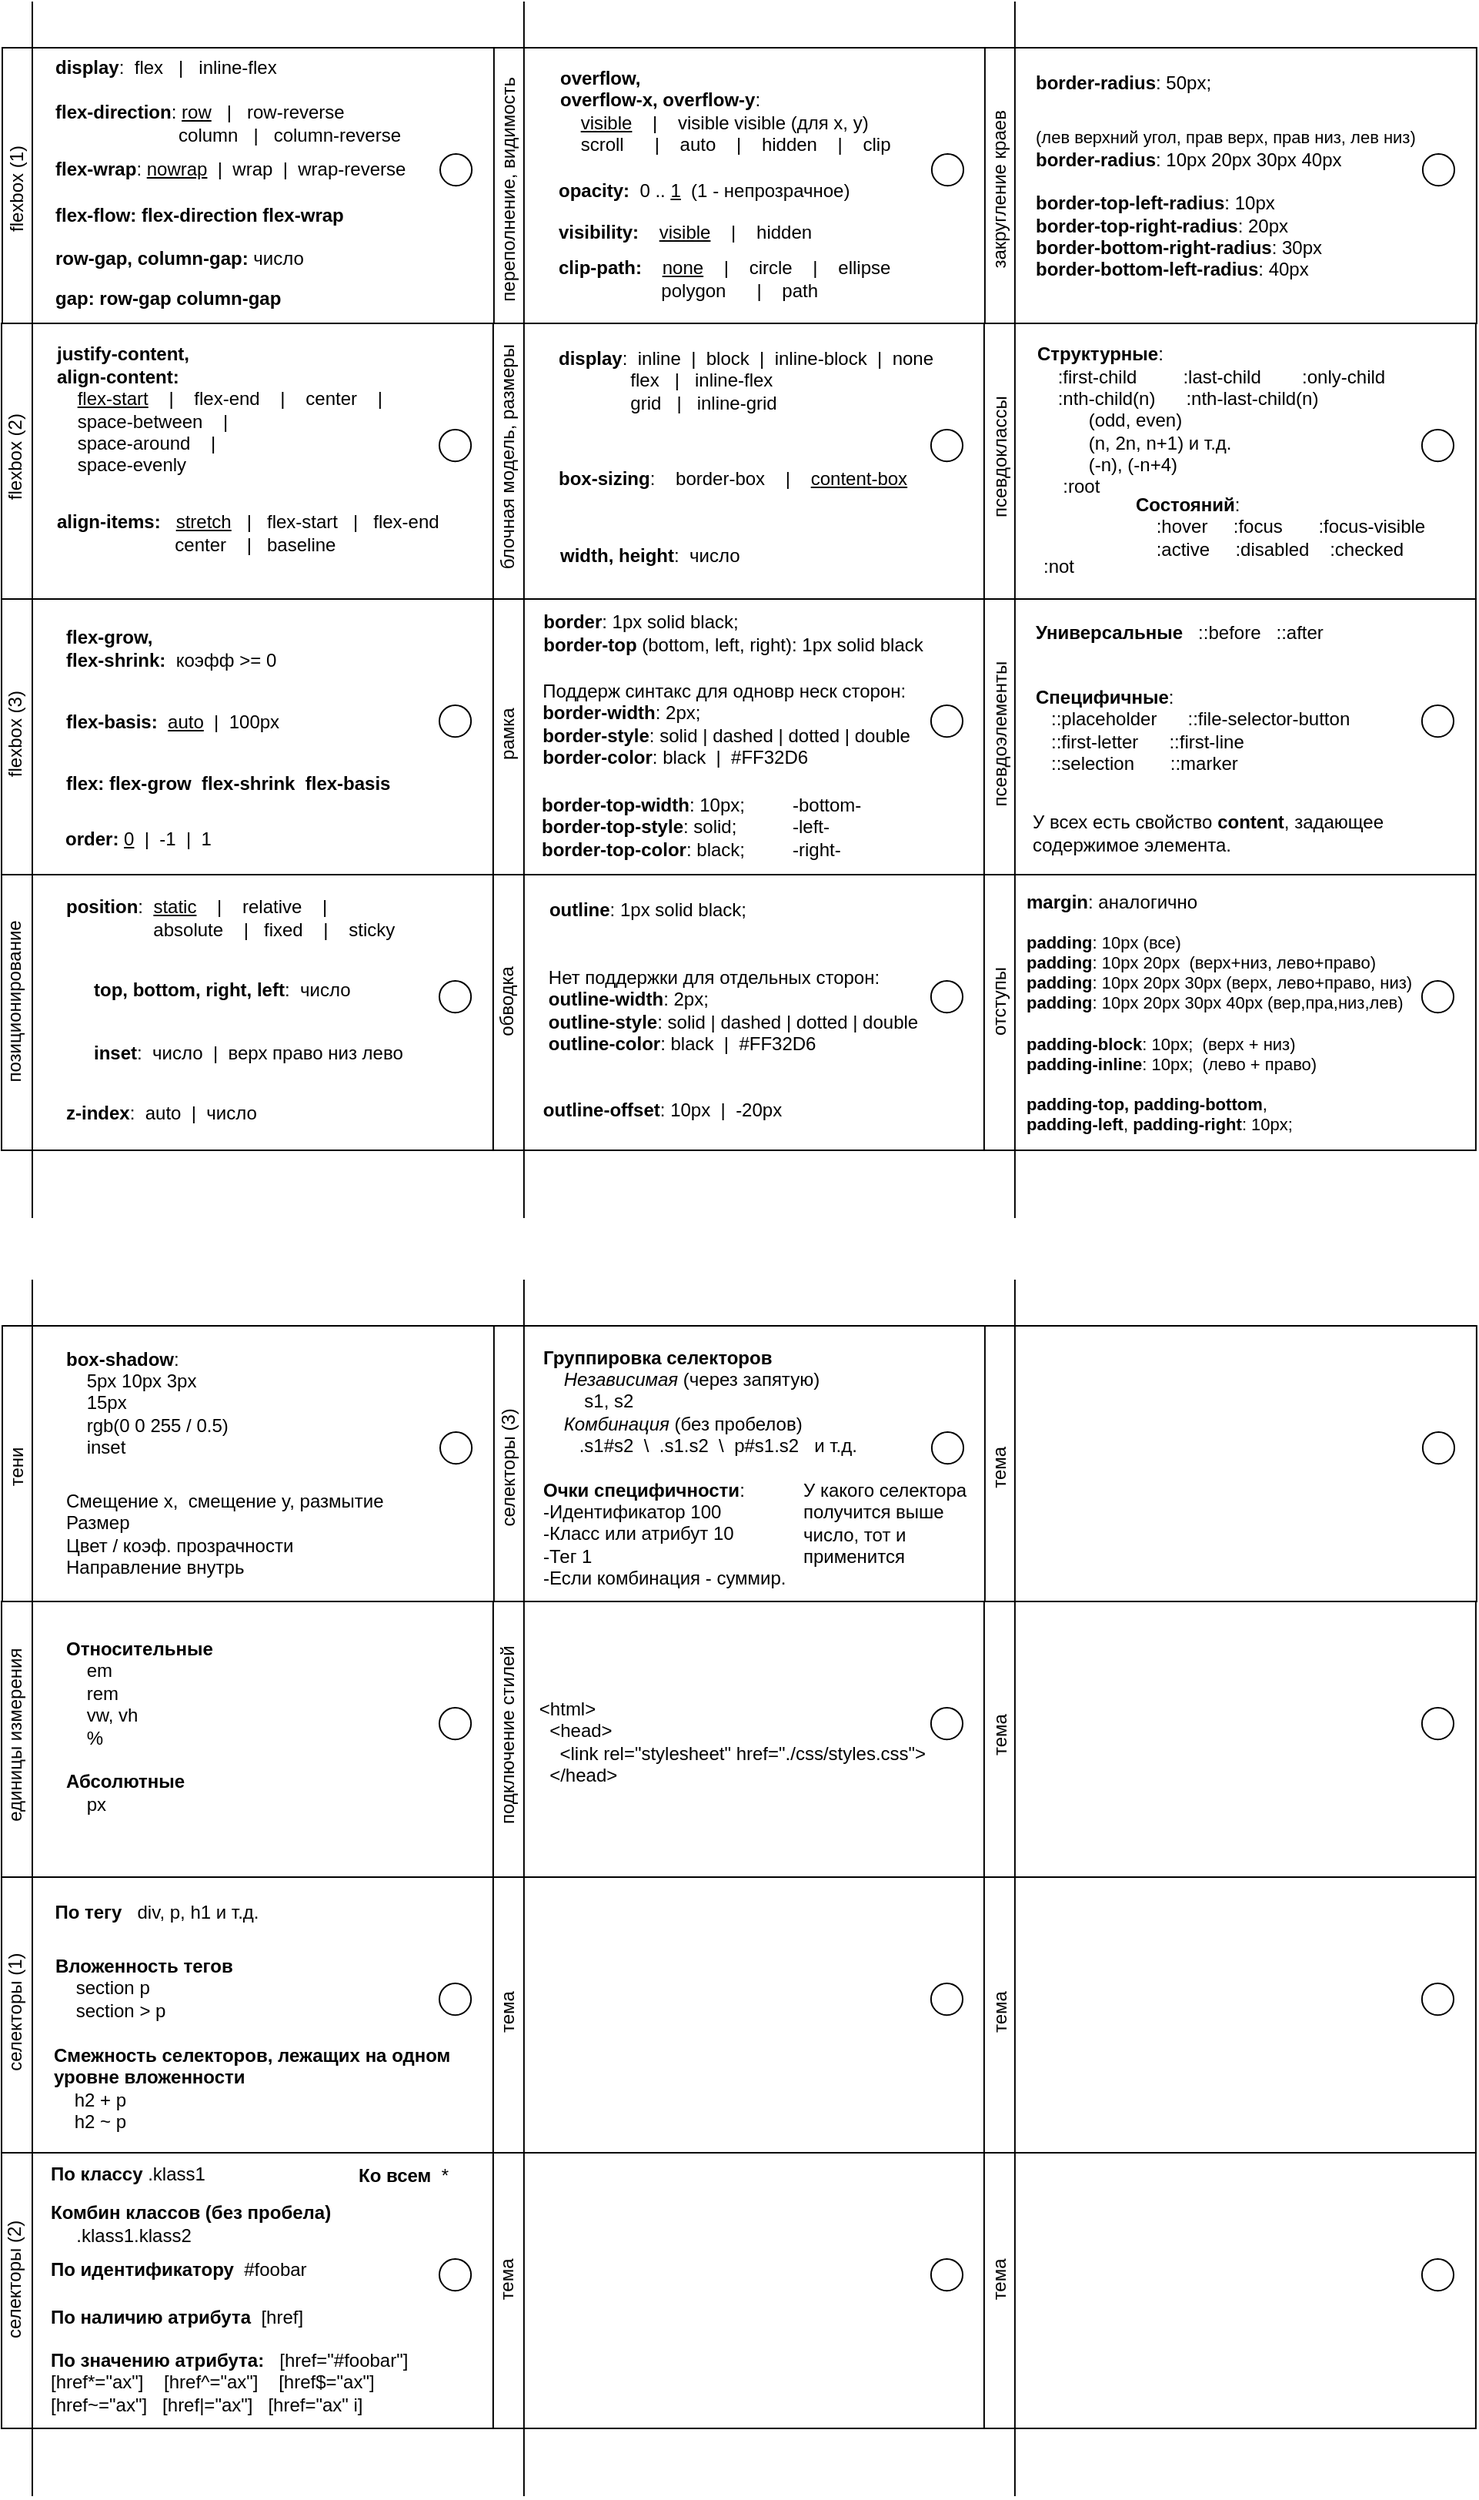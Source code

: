 <mxfile version="21.2.1" type="device">
  <diagram name="Page-1" id="1KvLHjhDO8Ya7sMIbihE">
    <mxGraphModel dx="1548" dy="902" grid="1" gridSize="10" guides="0" tooltips="1" connect="0" arrows="0" fold="1" page="1" pageScale="1" pageWidth="1169" pageHeight="827" math="0" shadow="0">
      <root>
        <mxCell id="0" />
        <mxCell id="1" parent="0" />
        <mxCell id="gW3RS581xUKZD0ln1KTk-149" value="" style="rounded=0;whiteSpace=wrap;html=1;" parent="1" vertex="1">
          <mxGeometry x="100.5" y="50" width="319.5" height="179" as="geometry" />
        </mxCell>
        <mxCell id="gW3RS581xUKZD0ln1KTk-156" value="" style="ellipse;whiteSpace=wrap;html=1;aspect=fixed;" parent="1" vertex="1">
          <mxGeometry x="385" y="119" width="20.58" height="20.58" as="geometry" />
        </mxCell>
        <mxCell id="gW3RS581xUKZD0ln1KTk-175" value="flexbox (1)" style="text;html=1;strokeColor=none;fillColor=none;align=center;verticalAlign=middle;whiteSpace=wrap;rounded=0;fontSize=12;rotation=-90;" parent="1" vertex="1">
          <mxGeometry x="21.56" y="135.36" width="177" height="13.12" as="geometry" />
        </mxCell>
        <mxCell id="gW3RS581xUKZD0ln1KTk-182" value="&lt;b style=&quot;font-size: 12px;&quot;&gt;display&lt;/b&gt;:&amp;nbsp; flex&amp;nbsp; &amp;nbsp;|&amp;nbsp; &amp;nbsp;inline-flex" style="text;html=1;strokeColor=none;fillColor=none;align=left;verticalAlign=middle;whiteSpace=wrap;rounded=0;fontSize=12;" parent="1" vertex="1">
          <mxGeometry x="132.5" y="53.42" width="229.5" height="20" as="geometry" />
        </mxCell>
        <mxCell id="gW3RS581xUKZD0ln1KTk-183" value="&lt;div style=&quot;font-size: 12px;&quot;&gt;&lt;b style=&quot;font-size: 12px;&quot;&gt;flex-direction&lt;/b&gt;:&amp;nbsp;&lt;span style=&quot;background-color: initial; font-size: 12px;&quot;&gt;&lt;u&gt;row&lt;/u&gt;&amp;nbsp; &amp;nbsp;|&amp;nbsp; &amp;nbsp;&lt;/span&gt;&lt;span style=&quot;background-color: initial; font-size: 12px;&quot;&gt;row-reverse&lt;/span&gt;&lt;/div&gt;&lt;div style=&quot;font-size: 12px;&quot;&gt;&lt;span style=&quot;background-color: initial; font-size: 12px;&quot;&gt;&amp;nbsp; &amp;nbsp; &amp;nbsp; &amp;nbsp; &amp;nbsp; &amp;nbsp; &amp;nbsp; &amp;nbsp; &amp;nbsp; &amp;nbsp; &amp;nbsp; &amp;nbsp; column&amp;nbsp; &amp;nbsp;|&amp;nbsp; &amp;nbsp;&lt;/span&gt;&lt;span style=&quot;background-color: initial; font-size: 12px;&quot;&gt;column-reverse&lt;/span&gt;&lt;/div&gt;" style="text;html=1;strokeColor=none;fillColor=none;align=left;verticalAlign=middle;whiteSpace=wrap;rounded=0;fontSize=12;" parent="1" vertex="1">
          <mxGeometry x="132.5" y="89" width="259.5" height="20" as="geometry" />
        </mxCell>
        <mxCell id="gW3RS581xUKZD0ln1KTk-184" value="&lt;div style=&quot;font-size: 12px;&quot;&gt;&lt;b style=&quot;font-size: 12px;&quot;&gt;flex-wrap&lt;/b&gt;:&amp;nbsp;&lt;span style=&quot;background-color: initial; font-size: 12px;&quot;&gt;&lt;u&gt;nowrap&lt;/u&gt;&amp;nbsp; |&amp;nbsp;&amp;nbsp;&lt;/span&gt;&lt;span style=&quot;background-color: initial; font-size: 12px;&quot;&gt;wrap&amp;nbsp; |&amp;nbsp;&amp;nbsp;&lt;/span&gt;&lt;span style=&quot;background-color: initial; font-size: 12px;&quot;&gt;wrap-reverse&lt;/span&gt;&lt;/div&gt;" style="text;html=1;strokeColor=none;fillColor=none;align=left;verticalAlign=middle;whiteSpace=wrap;rounded=0;fontSize=12;" parent="1" vertex="1">
          <mxGeometry x="132.5" y="119" width="237.5" height="20" as="geometry" />
        </mxCell>
        <mxCell id="gW3RS581xUKZD0ln1KTk-185" value="&lt;div style=&quot;font-size: 12px;&quot;&gt;&lt;b style=&quot;font-size: 12px;&quot;&gt;flex-flow:&amp;nbsp;&lt;/b&gt;&lt;b style=&quot;background-color: initial; font-size: 12px;&quot;&gt;flex-direction flex-wrap&lt;/b&gt;&lt;/div&gt;" style="text;html=1;strokeColor=none;fillColor=none;align=left;verticalAlign=middle;whiteSpace=wrap;rounded=0;fontSize=12;" parent="1" vertex="1">
          <mxGeometry x="132.5" y="149" width="200" height="20" as="geometry" />
        </mxCell>
        <mxCell id="gW3RS581xUKZD0ln1KTk-186" value="&lt;div style=&quot;font-size: 12px;&quot;&gt;&lt;b style=&quot;font-size: 12px;&quot;&gt;row-gap,&amp;nbsp;&lt;/b&gt;&lt;b style=&quot;background-color: initial; font-size: 12px;&quot;&gt;column-gap: &lt;/b&gt;&lt;span style=&quot;background-color: initial; font-size: 12px;&quot;&gt;число&lt;/span&gt;&lt;/div&gt;" style="text;html=1;strokeColor=none;fillColor=none;align=left;verticalAlign=middle;whiteSpace=wrap;rounded=0;fontSize=12;" parent="1" vertex="1">
          <mxGeometry x="132.5" y="177" width="200" height="20" as="geometry" />
        </mxCell>
        <mxCell id="gW3RS581xUKZD0ln1KTk-187" value="&lt;div style=&quot;font-size: 12px;&quot;&gt;&lt;b style=&quot;font-size: 12px;&quot;&gt;gap:&amp;nbsp;&lt;/b&gt;&lt;b style=&quot;background-color: initial; font-size: 12px;&quot;&gt;row-gap column-gap&lt;/b&gt;&lt;/div&gt;" style="text;html=1;strokeColor=none;fillColor=none;align=left;verticalAlign=middle;whiteSpace=wrap;rounded=0;fontSize=12;" parent="1" vertex="1">
          <mxGeometry x="132.5" y="203" width="200" height="20" as="geometry" />
        </mxCell>
        <mxCell id="rAkCXhPuqPbyu8A7eklI-6" value="" style="rounded=0;whiteSpace=wrap;html=1;" parent="1" vertex="1">
          <mxGeometry x="100" y="229" width="319.5" height="179" as="geometry" />
        </mxCell>
        <mxCell id="rAkCXhPuqPbyu8A7eklI-7" value="" style="ellipse;whiteSpace=wrap;html=1;aspect=fixed;" parent="1" vertex="1">
          <mxGeometry x="384.5" y="298" width="20.58" height="20.58" as="geometry" />
        </mxCell>
        <mxCell id="rAkCXhPuqPbyu8A7eklI-8" value="" style="rounded=0;whiteSpace=wrap;html=1;" parent="1" vertex="1">
          <mxGeometry x="100" y="408" width="319.5" height="179" as="geometry" />
        </mxCell>
        <mxCell id="rAkCXhPuqPbyu8A7eklI-9" value="" style="ellipse;whiteSpace=wrap;html=1;aspect=fixed;" parent="1" vertex="1">
          <mxGeometry x="384.5" y="477" width="20.58" height="20.58" as="geometry" />
        </mxCell>
        <mxCell id="rAkCXhPuqPbyu8A7eklI-10" value="" style="rounded=0;whiteSpace=wrap;html=1;" parent="1" vertex="1">
          <mxGeometry x="100" y="587" width="319.5" height="179" as="geometry" />
        </mxCell>
        <mxCell id="rAkCXhPuqPbyu8A7eklI-11" value="" style="ellipse;whiteSpace=wrap;html=1;aspect=fixed;" parent="1" vertex="1">
          <mxGeometry x="384.5" y="656" width="20.58" height="20.58" as="geometry" />
        </mxCell>
        <mxCell id="rAkCXhPuqPbyu8A7eklI-14" value="" style="endArrow=none;html=1;rounded=0;" parent="1" edge="1">
          <mxGeometry width="50" height="50" relative="1" as="geometry">
            <mxPoint x="120" y="810" as="sourcePoint" />
            <mxPoint x="120" y="20" as="targetPoint" />
          </mxGeometry>
        </mxCell>
        <mxCell id="zjbpPbley1TwkYgg-s3r-1" value="" style="rounded=0;whiteSpace=wrap;html=1;" parent="1" vertex="1">
          <mxGeometry x="419.94" y="50" width="319.5" height="179" as="geometry" />
        </mxCell>
        <mxCell id="zjbpPbley1TwkYgg-s3r-2" value="" style="ellipse;whiteSpace=wrap;html=1;aspect=fixed;" parent="1" vertex="1">
          <mxGeometry x="704.44" y="119" width="20.58" height="20.58" as="geometry" />
        </mxCell>
        <mxCell id="zjbpPbley1TwkYgg-s3r-3" value="переполнение, видимость" style="text;html=1;strokeColor=none;fillColor=none;align=center;verticalAlign=middle;whiteSpace=wrap;rounded=0;fontSize=12;rotation=-90;" parent="1" vertex="1">
          <mxGeometry x="341" y="135.36" width="177" height="13.12" as="geometry" />
        </mxCell>
        <mxCell id="zjbpPbley1TwkYgg-s3r-10" value="" style="rounded=0;whiteSpace=wrap;html=1;" parent="1" vertex="1">
          <mxGeometry x="419.44" y="229" width="319.5" height="179" as="geometry" />
        </mxCell>
        <mxCell id="zjbpPbley1TwkYgg-s3r-11" value="" style="ellipse;whiteSpace=wrap;html=1;aspect=fixed;" parent="1" vertex="1">
          <mxGeometry x="703.94" y="298" width="20.58" height="20.58" as="geometry" />
        </mxCell>
        <mxCell id="zjbpPbley1TwkYgg-s3r-12" value="" style="rounded=0;whiteSpace=wrap;html=1;" parent="1" vertex="1">
          <mxGeometry x="419.44" y="408" width="319.5" height="179" as="geometry" />
        </mxCell>
        <mxCell id="zjbpPbley1TwkYgg-s3r-13" value="" style="ellipse;whiteSpace=wrap;html=1;aspect=fixed;" parent="1" vertex="1">
          <mxGeometry x="703.94" y="477" width="20.58" height="20.58" as="geometry" />
        </mxCell>
        <mxCell id="zjbpPbley1TwkYgg-s3r-14" value="" style="rounded=0;whiteSpace=wrap;html=1;" parent="1" vertex="1">
          <mxGeometry x="419.44" y="587" width="319.5" height="179" as="geometry" />
        </mxCell>
        <mxCell id="zjbpPbley1TwkYgg-s3r-15" value="" style="ellipse;whiteSpace=wrap;html=1;aspect=fixed;" parent="1" vertex="1">
          <mxGeometry x="703.94" y="656" width="20.58" height="20.58" as="geometry" />
        </mxCell>
        <mxCell id="zjbpPbley1TwkYgg-s3r-16" value="" style="endArrow=none;html=1;rounded=0;" parent="1" edge="1">
          <mxGeometry width="50" height="50" relative="1" as="geometry">
            <mxPoint x="439.44" y="810" as="sourcePoint" />
            <mxPoint x="439.44" y="20" as="targetPoint" />
          </mxGeometry>
        </mxCell>
        <mxCell id="zjbpPbley1TwkYgg-s3r-17" value="" style="rounded=0;whiteSpace=wrap;html=1;" parent="1" vertex="1">
          <mxGeometry x="738.94" y="50" width="319.5" height="179" as="geometry" />
        </mxCell>
        <mxCell id="zjbpPbley1TwkYgg-s3r-18" value="" style="ellipse;whiteSpace=wrap;html=1;aspect=fixed;" parent="1" vertex="1">
          <mxGeometry x="1023.44" y="119" width="20.58" height="20.58" as="geometry" />
        </mxCell>
        <mxCell id="zjbpPbley1TwkYgg-s3r-19" value="закругление краев" style="text;html=1;strokeColor=none;fillColor=none;align=center;verticalAlign=middle;whiteSpace=wrap;rounded=0;fontSize=12;rotation=-90;" parent="1" vertex="1">
          <mxGeometry x="660" y="135.36" width="177" height="13.12" as="geometry" />
        </mxCell>
        <mxCell id="zjbpPbley1TwkYgg-s3r-26" value="" style="rounded=0;whiteSpace=wrap;html=1;" parent="1" vertex="1">
          <mxGeometry x="738.44" y="229" width="319.5" height="179" as="geometry" />
        </mxCell>
        <mxCell id="zjbpPbley1TwkYgg-s3r-27" value="" style="ellipse;whiteSpace=wrap;html=1;aspect=fixed;" parent="1" vertex="1">
          <mxGeometry x="1022.94" y="298" width="20.58" height="20.58" as="geometry" />
        </mxCell>
        <mxCell id="zjbpPbley1TwkYgg-s3r-28" value="" style="rounded=0;whiteSpace=wrap;html=1;" parent="1" vertex="1">
          <mxGeometry x="738.44" y="408" width="319.5" height="179" as="geometry" />
        </mxCell>
        <mxCell id="zjbpPbley1TwkYgg-s3r-29" value="" style="ellipse;whiteSpace=wrap;html=1;aspect=fixed;" parent="1" vertex="1">
          <mxGeometry x="1022.94" y="477" width="20.58" height="20.58" as="geometry" />
        </mxCell>
        <mxCell id="zjbpPbley1TwkYgg-s3r-30" value="" style="rounded=0;whiteSpace=wrap;html=1;" parent="1" vertex="1">
          <mxGeometry x="738.44" y="587" width="319.5" height="179" as="geometry" />
        </mxCell>
        <mxCell id="zjbpPbley1TwkYgg-s3r-31" value="" style="ellipse;whiteSpace=wrap;html=1;aspect=fixed;" parent="1" vertex="1">
          <mxGeometry x="1022.94" y="656" width="20.58" height="20.58" as="geometry" />
        </mxCell>
        <mxCell id="zjbpPbley1TwkYgg-s3r-32" value="" style="endArrow=none;html=1;rounded=0;" parent="1" edge="1">
          <mxGeometry width="50" height="50" relative="1" as="geometry">
            <mxPoint x="758.44" y="810" as="sourcePoint" />
            <mxPoint x="758.44" y="20" as="targetPoint" />
          </mxGeometry>
        </mxCell>
        <mxCell id="zjbpPbley1TwkYgg-s3r-33" value="блочная модель, размеры" style="text;html=1;strokeColor=none;fillColor=none;align=center;verticalAlign=middle;whiteSpace=wrap;rounded=0;fontSize=12;rotation=-90;" parent="1" vertex="1">
          <mxGeometry x="340" y="309" width="177" height="13.12" as="geometry" />
        </mxCell>
        <mxCell id="zjbpPbley1TwkYgg-s3r-34" value="псевдоклассы" style="text;html=1;strokeColor=none;fillColor=none;align=center;verticalAlign=middle;whiteSpace=wrap;rounded=0;fontSize=12;rotation=-90;" parent="1" vertex="1">
          <mxGeometry x="660" y="309" width="177" height="13.12" as="geometry" />
        </mxCell>
        <mxCell id="zjbpPbley1TwkYgg-s3r-35" value="flexbox (2)" style="text;html=1;strokeColor=none;fillColor=none;align=center;verticalAlign=middle;whiteSpace=wrap;rounded=0;fontSize=12;rotation=-90;" parent="1" vertex="1">
          <mxGeometry x="20" y="309" width="177" height="13.12" as="geometry" />
        </mxCell>
        <mxCell id="zjbpPbley1TwkYgg-s3r-36" value="псевдоэлементы" style="text;html=1;strokeColor=none;fillColor=none;align=center;verticalAlign=middle;whiteSpace=wrap;rounded=0;fontSize=12;rotation=-90;" parent="1" vertex="1">
          <mxGeometry x="660" y="489" width="177" height="13.12" as="geometry" />
        </mxCell>
        <mxCell id="zjbpPbley1TwkYgg-s3r-37" value="отступы" style="text;html=1;strokeColor=none;fillColor=none;align=center;verticalAlign=middle;whiteSpace=wrap;rounded=0;fontSize=12;rotation=-90;" parent="1" vertex="1">
          <mxGeometry x="660" y="662.64" width="177" height="13.12" as="geometry" />
        </mxCell>
        <mxCell id="zjbpPbley1TwkYgg-s3r-38" value="рамка" style="text;html=1;strokeColor=none;fillColor=none;align=center;verticalAlign=middle;whiteSpace=wrap;rounded=0;fontSize=12;rotation=-90;" parent="1" vertex="1">
          <mxGeometry x="340" y="489" width="177" height="13.12" as="geometry" />
        </mxCell>
        <mxCell id="zjbpPbley1TwkYgg-s3r-39" value="обводка" style="text;html=1;strokeColor=none;fillColor=none;align=center;verticalAlign=middle;whiteSpace=wrap;rounded=0;fontSize=12;rotation=-90;" parent="1" vertex="1">
          <mxGeometry x="340" y="662.64" width="177" height="13.12" as="geometry" />
        </mxCell>
        <mxCell id="zjbpPbley1TwkYgg-s3r-40" value="flexbox (3)" style="text;html=1;strokeColor=none;fillColor=none;align=center;verticalAlign=middle;whiteSpace=wrap;rounded=0;fontSize=12;rotation=-90;" parent="1" vertex="1">
          <mxGeometry x="20" y="489" width="177" height="13.12" as="geometry" />
        </mxCell>
        <mxCell id="zjbpPbley1TwkYgg-s3r-41" value="позиционирование" style="text;html=1;strokeColor=none;fillColor=none;align=center;verticalAlign=middle;whiteSpace=wrap;rounded=0;fontSize=12;rotation=-90;" parent="1" vertex="1">
          <mxGeometry x="20" y="662.64" width="177" height="13.12" as="geometry" />
        </mxCell>
        <mxCell id="RrGyain6pzI4IQnfve1N-1" value="&lt;div style=&quot;font-size: 12px;&quot;&gt;&lt;b style=&quot;font-size: 12px;&quot;&gt;justify-content,&amp;nbsp;&lt;/b&gt;&lt;/div&gt;&lt;div style=&quot;font-size: 12px;&quot;&gt;&lt;b style=&quot;background-color: initial; font-size: 12px;&quot;&gt;align-content:&lt;/b&gt;&lt;/div&gt;&lt;div style=&quot;font-size: 12px;&quot;&gt;&lt;b style=&quot;font-size: 12px;&quot;&gt;&amp;nbsp; &amp;nbsp; &lt;/b&gt;&lt;u style=&quot;font-size: 12px;&quot;&gt;flex-start&lt;/u&gt;&amp;nbsp; &amp;nbsp; |&amp;nbsp; &amp;nbsp;&amp;nbsp;&lt;span style=&quot;background-color: initial; font-size: 12px;&quot;&gt;flex-end&amp;nbsp; &amp;nbsp; |&amp;nbsp; &amp;nbsp;&amp;nbsp;&lt;/span&gt;&lt;span style=&quot;background-color: initial; font-size: 12px;&quot;&gt;center&amp;nbsp; &amp;nbsp; |&lt;/span&gt;&lt;/div&gt;&lt;div style=&quot;font-size: 12px;&quot;&gt;&amp;nbsp; &amp;nbsp; space-between&amp;nbsp; &amp;nbsp; |&amp;nbsp; &amp;nbsp;&amp;nbsp;&lt;/div&gt;&lt;div style=&quot;font-size: 12px;&quot;&gt;&lt;span style=&quot;background-color: initial; font-size: 12px;&quot;&gt;&amp;nbsp; &amp;nbsp; space-around&amp;nbsp; &amp;nbsp; |&lt;/span&gt;&lt;/div&gt;&lt;div style=&quot;font-size: 12px;&quot;&gt;&amp;nbsp; &amp;nbsp; space-evenly&lt;/div&gt;" style="text;html=1;strokeColor=none;fillColor=none;align=left;verticalAlign=middle;whiteSpace=wrap;rounded=0;fontSize=12;" vertex="1" parent="1">
          <mxGeometry x="134" y="250" width="240" height="70" as="geometry" />
        </mxCell>
        <mxCell id="RrGyain6pzI4IQnfve1N-2" value="&lt;div style=&quot;font-size: 12px;&quot;&gt;&lt;b style=&quot;font-size: 12px;&quot;&gt;align-items:&amp;nbsp; &amp;nbsp;&lt;/b&gt;&lt;span style=&quot;background-color: initial; font-size: 12px;&quot;&gt;&lt;u style=&quot;font-size: 12px;&quot;&gt;stretch&lt;/u&gt;&amp;nbsp; &amp;nbsp;|&amp;nbsp; &amp;nbsp;&lt;/span&gt;&lt;span style=&quot;background-color: initial; font-size: 12px;&quot;&gt;flex-start&amp;nbsp; &amp;nbsp;|&amp;nbsp; &amp;nbsp;&lt;/span&gt;&lt;span style=&quot;background-color: initial; font-size: 12px;&quot;&gt;flex-end&lt;/span&gt;&lt;/div&gt;&lt;div style=&quot;font-size: 12px;&quot;&gt;&amp;nbsp; &amp;nbsp; &amp;nbsp; &amp;nbsp; &amp;nbsp; &amp;nbsp; &amp;nbsp; &amp;nbsp; &amp;nbsp; &amp;nbsp; &amp;nbsp; &amp;nbsp;center&amp;nbsp; &amp;nbsp; |&amp;nbsp; &amp;nbsp;&lt;span style=&quot;background-color: initial; font-size: 12px;&quot;&gt;baseline&lt;/span&gt;&lt;/div&gt;" style="text;html=1;strokeColor=none;fillColor=none;align=left;verticalAlign=middle;whiteSpace=wrap;rounded=0;fontSize=12;" vertex="1" parent="1">
          <mxGeometry x="134" y="350" width="266" height="30" as="geometry" />
        </mxCell>
        <mxCell id="RrGyain6pzI4IQnfve1N-3" value="&lt;div style=&quot;font-size: 12px;&quot;&gt;&lt;b style=&quot;font-size: 12px;&quot;&gt;flex-grow,&amp;nbsp;&lt;/b&gt;&lt;/div&gt;&lt;div style=&quot;font-size: 12px;&quot;&gt;&lt;b style=&quot;background-color: initial; font-size: 12px;&quot;&gt;flex-shrink:&amp;nbsp;&amp;nbsp;&lt;/b&gt;&lt;span style=&quot;background-color: initial; font-size: 12px;&quot;&gt;коэфф &amp;gt;= 0&lt;/span&gt;&lt;/div&gt;" style="text;html=1;strokeColor=none;fillColor=none;align=left;verticalAlign=middle;whiteSpace=wrap;rounded=0;fontSize=12;" vertex="1" parent="1">
          <mxGeometry x="140" y="430" width="190" height="20" as="geometry" />
        </mxCell>
        <mxCell id="RrGyain6pzI4IQnfve1N-4" value="&lt;div style=&quot;font-size: 12px;&quot;&gt;&lt;b style=&quot;font-size: 12px;&quot;&gt;flex-basis:&amp;nbsp;&amp;nbsp;&lt;/b&gt;&lt;span style=&quot;background-color: initial; font-size: 12px;&quot;&gt;&lt;u style=&quot;font-size: 12px;&quot;&gt;auto&lt;/u&gt;&amp;nbsp; |&amp;nbsp;&amp;nbsp;&lt;/span&gt;&lt;span style=&quot;background-color: initial; font-size: 12px;&quot;&gt;100px&lt;/span&gt;&lt;/div&gt;" style="text;html=1;strokeColor=none;fillColor=none;align=left;verticalAlign=middle;whiteSpace=wrap;rounded=0;fontSize=12;" vertex="1" parent="1">
          <mxGeometry x="140" y="478" width="190" height="20" as="geometry" />
        </mxCell>
        <mxCell id="RrGyain6pzI4IQnfve1N-5" value="&lt;div style=&quot;font-size: 12px;&quot;&gt;&lt;b style=&quot;font-size: 12px;&quot;&gt;flex: flex-&lt;/b&gt;&lt;b style=&quot;background-color: initial; font-size: 12px;&quot;&gt;grow&amp;nbsp; flex-shrink&amp;nbsp; flex-basis&lt;/b&gt;&lt;/div&gt;" style="text;html=1;strokeColor=none;fillColor=none;align=left;verticalAlign=middle;whiteSpace=wrap;rounded=0;fontSize=12;" vertex="1" parent="1">
          <mxGeometry x="140" y="518" width="220" height="20" as="geometry" />
        </mxCell>
        <mxCell id="RrGyain6pzI4IQnfve1N-6" value="&lt;div style=&quot;font-size: 12px;&quot;&gt;&lt;b style=&quot;font-size: 12px;&quot;&gt;order:&amp;nbsp;&lt;/b&gt;&lt;span style=&quot;background-color: initial; font-size: 12px;&quot;&gt;&lt;u style=&quot;font-size: 12px;&quot;&gt;0&lt;/u&gt;&amp;nbsp; |&amp;nbsp;&amp;nbsp;&lt;/span&gt;&lt;span style=&quot;background-color: initial; font-size: 12px;&quot;&gt;-1&amp;nbsp; |&amp;nbsp;&amp;nbsp;&lt;/span&gt;&lt;span style=&quot;background-color: initial; font-size: 12px;&quot;&gt;1&lt;/span&gt;&lt;/div&gt;" style="text;html=1;strokeColor=none;fillColor=none;align=center;verticalAlign=middle;whiteSpace=wrap;rounded=0;fontSize=12;" vertex="1" parent="1">
          <mxGeometry x="134" y="559" width="110" height="10" as="geometry" />
        </mxCell>
        <mxCell id="RrGyain6pzI4IQnfve1N-7" value="&lt;b style=&quot;border-color: var(--border-color); font-size: 12px;&quot;&gt;position&lt;/b&gt;:&amp;nbsp;&amp;nbsp;&lt;u style=&quot;font-size: 12px;&quot;&gt;static&lt;/u&gt;&amp;nbsp; &amp;nbsp; |&amp;nbsp; &amp;nbsp; relative&amp;nbsp; &amp;nbsp; |&lt;br style=&quot;font-size: 12px;&quot;&gt;&amp;nbsp; &amp;nbsp; &amp;nbsp; &amp;nbsp; &amp;nbsp; &amp;nbsp; &amp;nbsp; &amp;nbsp; &amp;nbsp;absolute&amp;nbsp; &amp;nbsp; |&amp;nbsp; &amp;nbsp;fixed&amp;nbsp; &amp;nbsp; |&amp;nbsp; &amp;nbsp; sticky" style="text;html=1;strokeColor=none;fillColor=none;align=left;verticalAlign=middle;whiteSpace=wrap;rounded=0;fontSize=12;" vertex="1" parent="1">
          <mxGeometry x="140" y="600" width="250" height="30" as="geometry" />
        </mxCell>
        <mxCell id="RrGyain6pzI4IQnfve1N-8" value="&lt;div style=&quot;border-color: var(--border-color); font-size: 12px;&quot;&gt;&lt;b style=&quot;border-color: var(--border-color); font-size: 12px;&quot;&gt;z-index&lt;/b&gt;:&amp;nbsp;&amp;nbsp;&lt;span style=&quot;background-color: initial; font-size: 12px;&quot;&gt;auto&amp;nbsp; |&amp;nbsp;&amp;nbsp;&lt;/span&gt;&lt;span style=&quot;background-color: initial; font-size: 12px;&quot;&gt;число&lt;/span&gt;&lt;/div&gt;" style="text;html=1;strokeColor=none;fillColor=none;align=left;verticalAlign=middle;whiteSpace=wrap;rounded=0;fontSize=12;" vertex="1" parent="1">
          <mxGeometry x="140" y="730" width="200" height="24" as="geometry" />
        </mxCell>
        <mxCell id="RrGyain6pzI4IQnfve1N-9" value="&lt;div style=&quot;border-color: var(--border-color); font-size: 12px;&quot;&gt;&lt;b style=&quot;font-size: 12px;&quot;&gt;top, bottom, right, left&lt;/b&gt;:&amp;nbsp;&amp;nbsp;&lt;span style=&quot;background-color: initial; font-size: 12px;&quot;&gt;число&lt;/span&gt;&lt;/div&gt;" style="text;html=1;strokeColor=none;fillColor=none;align=left;verticalAlign=middle;whiteSpace=wrap;rounded=0;fontSize=12;" vertex="1" parent="1">
          <mxGeometry x="158" y="650" width="212" height="24" as="geometry" />
        </mxCell>
        <mxCell id="RrGyain6pzI4IQnfve1N-10" value="&lt;div style=&quot;border-color: var(--border-color); font-size: 12px;&quot;&gt;&lt;b style=&quot;border-color: var(--border-color); font-size: 12px;&quot;&gt;inset&lt;/b&gt;:&amp;nbsp;&amp;nbsp;&lt;span style=&quot;background-color: initial; font-size: 12px;&quot;&gt;число&amp;nbsp; |&amp;nbsp; верх право низ лево&amp;nbsp;&lt;/span&gt;&lt;/div&gt;" style="text;html=1;strokeColor=none;fillColor=none;align=left;verticalAlign=middle;whiteSpace=wrap;rounded=0;fontSize=12;" vertex="1" parent="1">
          <mxGeometry x="158" y="691" width="222" height="24" as="geometry" />
        </mxCell>
        <mxCell id="RrGyain6pzI4IQnfve1N-14" value="&lt;div style=&quot;border-color: var(--border-color); font-size: 12px;&quot;&gt;&lt;b style=&quot;border-color: var(--border-color); font-size: 12px;&quot;&gt;overflow,&lt;br style=&quot;border-color: var(--border-color); font-size: 12px;&quot;&gt;&lt;/b&gt;&lt;b style=&quot;border-color: var(--border-color); font-size: 12px;&quot;&gt;overflow-x, overflow-y&lt;/b&gt;:&lt;br style=&quot;border-color: var(--border-color); font-size: 12px;&quot;&gt;&amp;nbsp; &amp;nbsp; &lt;u style=&quot;font-size: 12px;&quot;&gt;visible&lt;/u&gt;&amp;nbsp; &amp;nbsp; |&amp;nbsp; &amp;nbsp; visible visible (для x, y)&lt;br style=&quot;border-color: var(--border-color); font-size: 12px;&quot;&gt;&amp;nbsp; &amp;nbsp; scroll&amp;nbsp; &amp;nbsp; &amp;nbsp; |&amp;nbsp; &amp;nbsp; auto&amp;nbsp; &amp;nbsp; |&amp;nbsp; &amp;nbsp; hidden&amp;nbsp; &amp;nbsp; |&amp;nbsp; &amp;nbsp; clip&lt;br style=&quot;font-size: 12px;&quot;&gt;&lt;/div&gt;" style="text;html=1;strokeColor=none;fillColor=none;align=left;verticalAlign=middle;whiteSpace=wrap;rounded=0;fontSize=12;" vertex="1" parent="1">
          <mxGeometry x="461" y="61" width="239" height="60" as="geometry" />
        </mxCell>
        <mxCell id="RrGyain6pzI4IQnfve1N-15" value="&lt;div style=&quot;border-color: var(--border-color); font-size: 12px;&quot;&gt;&lt;b style=&quot;border-color: var(--border-color); font-size: 12px;&quot;&gt;visibility:&amp;nbsp; &amp;nbsp;&amp;nbsp;&lt;/b&gt;&lt;u style=&quot;font-size: 12px;&quot;&gt;visible&lt;/u&gt;&amp;nbsp; &amp;nbsp; |&amp;nbsp; &amp;nbsp;&amp;nbsp;&lt;span style=&quot;font-size: 12px;&quot;&gt;hidden&lt;/span&gt;&lt;br style=&quot;font-size: 12px;&quot;&gt;&lt;/div&gt;" style="text;html=1;strokeColor=none;fillColor=none;align=left;verticalAlign=middle;whiteSpace=wrap;rounded=0;fontSize=12;" vertex="1" parent="1">
          <mxGeometry x="460" y="160" width="200" height="20" as="geometry" />
        </mxCell>
        <mxCell id="RrGyain6pzI4IQnfve1N-16" value="&lt;div style=&quot;border-color: var(--border-color); font-size: 12px;&quot;&gt;&lt;b style=&quot;border-color: var(--border-color); font-size: 12px;&quot;&gt;clip-path:&amp;nbsp; &amp;nbsp;&amp;nbsp;&lt;/b&gt;&lt;u style=&quot;font-size: 12px;&quot;&gt;none&lt;/u&gt;&amp;nbsp; &amp;nbsp; |&amp;nbsp; &amp;nbsp;&amp;nbsp;&lt;span style=&quot;font-size: 12px;&quot;&gt;circle&amp;nbsp; &amp;nbsp; |&amp;nbsp; &amp;nbsp;&amp;nbsp;&lt;/span&gt;&lt;span style=&quot;font-size: 12px;&quot;&gt;ellipse&lt;/span&gt;&lt;/div&gt;&lt;div style=&quot;border-color: var(--border-color); font-size: 12px;&quot;&gt;&lt;span style=&quot;font-size: 12px;&quot;&gt;&amp;nbsp; &amp;nbsp; &amp;nbsp; &amp;nbsp; &amp;nbsp; &amp;nbsp; &amp;nbsp; &amp;nbsp; &amp;nbsp; &amp;nbsp; polygon&amp;nbsp; &amp;nbsp; &amp;nbsp; |&amp;nbsp; &amp;nbsp;&amp;nbsp;&lt;/span&gt;&lt;span style=&quot;font-size: 12px;&quot;&gt;path&lt;/span&gt;&lt;br style=&quot;font-size: 12px;&quot;&gt;&lt;/div&gt;" style="text;html=1;strokeColor=none;fillColor=none;align=left;verticalAlign=middle;whiteSpace=wrap;rounded=0;fontSize=12;" vertex="1" parent="1">
          <mxGeometry x="460" y="190" width="260" height="20" as="geometry" />
        </mxCell>
        <mxCell id="RrGyain6pzI4IQnfve1N-17" value="&lt;div style=&quot;border-color: var(--border-color); font-size: 12px;&quot;&gt;&lt;div style=&quot;border-color: var(--border-color); font-size: 12px;&quot;&gt;&lt;b style=&quot;border-color: var(--border-color); font-size: 12px;&quot;&gt;display&lt;/b&gt;:&amp;nbsp;&amp;nbsp;&lt;span style=&quot;background-color: initial; font-size: 12px;&quot;&gt;inline&amp;nbsp; |&amp;nbsp;&amp;nbsp;&lt;/span&gt;&lt;span style=&quot;background-color: initial; font-size: 12px;&quot;&gt;block&amp;nbsp; |&amp;nbsp;&amp;nbsp;&lt;/span&gt;&lt;span style=&quot;background-color: initial; font-size: 12px;&quot;&gt;inline-block&amp;nbsp; |&amp;nbsp;&amp;nbsp;&lt;/span&gt;&lt;span style=&quot;background-color: initial; font-size: 12px;&quot;&gt;none&lt;/span&gt;&lt;/div&gt;&lt;div style=&quot;border-color: var(--border-color); font-size: 12px;&quot;&gt;&lt;/div&gt;&lt;div style=&quot;border-color: var(--border-color); font-size: 12px;&quot;&gt;&amp;nbsp; &amp;nbsp; &amp;nbsp; &amp;nbsp; &amp;nbsp; &amp;nbsp; &amp;nbsp; flex&amp;nbsp; &amp;nbsp;|&amp;nbsp; &amp;nbsp;&lt;span style=&quot;background-color: initial; font-size: 12px;&quot;&gt;inline-flex&lt;/span&gt;&lt;/div&gt;&lt;div style=&quot;border-color: var(--border-color); font-size: 12px;&quot;&gt;&lt;/div&gt;&lt;div style=&quot;border-color: var(--border-color); font-size: 12px;&quot;&gt;&amp;nbsp; &amp;nbsp; &amp;nbsp; &amp;nbsp; &amp;nbsp; &amp;nbsp; &amp;nbsp; grid&amp;nbsp; &amp;nbsp;|&amp;nbsp; &amp;nbsp;&lt;span style=&quot;background-color: initial; font-size: 12px;&quot;&gt;inline-grid&lt;/span&gt;&lt;/div&gt;&lt;/div&gt;" style="text;html=1;strokeColor=none;fillColor=none;align=left;verticalAlign=middle;whiteSpace=wrap;rounded=0;fontSize=12;" vertex="1" parent="1">
          <mxGeometry x="460" y="246" width="260" height="40" as="geometry" />
        </mxCell>
        <mxCell id="RrGyain6pzI4IQnfve1N-18" value="&lt;div style=&quot;border-color: var(--border-color); font-size: 12px;&quot;&gt;&lt;div style=&quot;border-color: var(--border-color); font-size: 12px;&quot;&gt;&lt;div style=&quot;border-color: var(--border-color); font-size: 12px;&quot;&gt;&lt;b style=&quot;font-size: 12px;&quot;&gt;box-sizing&lt;/b&gt;:&amp;nbsp; &amp;nbsp;&amp;nbsp;&lt;span style=&quot;background-color: initial; font-size: 12px;&quot;&gt;border-box&amp;nbsp; &amp;nbsp; |&amp;nbsp; &amp;nbsp;&amp;nbsp;&lt;/span&gt;&lt;span style=&quot;background-color: initial; font-size: 12px;&quot;&gt;&lt;u style=&quot;font-size: 12px;&quot;&gt;content-box&lt;/u&gt;&lt;/span&gt;&lt;/div&gt;&lt;/div&gt;&lt;/div&gt;" style="text;html=1;strokeColor=none;fillColor=none;align=left;verticalAlign=middle;whiteSpace=wrap;rounded=0;fontSize=12;" vertex="1" parent="1">
          <mxGeometry x="460" y="320" width="230" height="20" as="geometry" />
        </mxCell>
        <mxCell id="RrGyain6pzI4IQnfve1N-19" value="&lt;div style=&quot;border-color: var(--border-color); font-size: 12px;&quot;&gt;&lt;div style=&quot;border-color: var(--border-color); font-size: 12px;&quot;&gt;&lt;div style=&quot;border-color: var(--border-color); font-size: 12px;&quot;&gt;&lt;b style=&quot;background-color: initial; font-size: 12px;&quot;&gt;width,&amp;nbsp;&lt;/b&gt;&lt;span style=&quot;background-color: initial; font-size: 12px;&quot;&gt;&lt;b style=&quot;font-size: 12px;&quot;&gt;height&lt;/b&gt;:&lt;b style=&quot;font-size: 12px;&quot;&gt;&amp;nbsp; &lt;/b&gt;число&lt;/span&gt;&lt;br style=&quot;font-size: 12px;&quot;&gt;&lt;/div&gt;&lt;/div&gt;&lt;/div&gt;" style="text;html=1;strokeColor=none;fillColor=none;align=left;verticalAlign=middle;whiteSpace=wrap;rounded=0;fontSize=12;" vertex="1" parent="1">
          <mxGeometry x="461" y="370" width="190" height="20" as="geometry" />
        </mxCell>
        <mxCell id="RrGyain6pzI4IQnfve1N-20" value="&lt;div style=&quot;border-color: var(--border-color); font-size: 12px; text-align: left;&quot;&gt;&lt;b style=&quot;font-size: 12px;&quot;&gt;border&lt;/b&gt;: 1px solid black;&lt;/div&gt;&lt;div style=&quot;border-color: var(--border-color); font-size: 12px; text-align: left;&quot;&gt;&lt;b style=&quot;font-size: 12px;&quot;&gt;border-top&lt;/b&gt; (bottom, left, right):&amp;nbsp;&lt;span style=&quot;background-color: initial; font-size: 12px;&quot;&gt;1px solid black&lt;/span&gt;&lt;/div&gt;" style="text;html=1;strokeColor=none;fillColor=none;align=center;verticalAlign=middle;whiteSpace=wrap;rounded=0;fontSize=12;" vertex="1" parent="1">
          <mxGeometry x="444" y="415" width="263" height="30" as="geometry" />
        </mxCell>
        <mxCell id="RrGyain6pzI4IQnfve1N-21" value="&lt;div style=&quot;border-color: var(--border-color); font-size: 12px; text-align: left;&quot;&gt;&lt;div style=&quot;border-color: var(--border-color); font-size: 12px;&quot;&gt;Поддерж синтакс для одновр неск сторон:&lt;/div&gt;&lt;div style=&quot;border-color: var(--border-color); font-size: 12px;&quot;&gt;&lt;b style=&quot;font-size: 12px;&quot;&gt;border-width&lt;/b&gt;: 2px;&lt;/div&gt;&lt;div style=&quot;border-color: var(--border-color); font-size: 12px;&quot;&gt;&lt;b style=&quot;font-size: 12px;&quot;&gt;border-style&lt;/b&gt;:&amp;nbsp;&lt;span style=&quot;background-color: initial; font-size: 12px;&quot;&gt;solid |&amp;nbsp;&lt;/span&gt;&lt;span style=&quot;background-color: initial; font-size: 12px;&quot;&gt;dashed |&amp;nbsp;&lt;/span&gt;&lt;span style=&quot;background-color: initial; font-size: 12px;&quot;&gt;dotted |&amp;nbsp;&lt;/span&gt;&lt;span style=&quot;background-color: initial; font-size: 12px;&quot;&gt;double&lt;/span&gt;&lt;/div&gt;&lt;div style=&quot;border-color: var(--border-color); font-size: 12px;&quot;&gt;&lt;b style=&quot;font-size: 12px;&quot;&gt;border-color&lt;/b&gt;: black&amp;nbsp; |&amp;nbsp; #FF32D6&lt;/div&gt;&lt;/div&gt;" style="text;html=1;strokeColor=none;fillColor=none;align=center;verticalAlign=middle;whiteSpace=wrap;rounded=0;fontSize=12;" vertex="1" parent="1">
          <mxGeometry x="448" y="450" width="246" height="78" as="geometry" />
        </mxCell>
        <mxCell id="RrGyain6pzI4IQnfve1N-22" value="&lt;div style=&quot;border-color: var(--border-color); font-size: 12px; text-align: left;&quot;&gt;&lt;div style=&quot;border-color: var(--border-color); font-size: 12px;&quot;&gt;&lt;b style=&quot;font-size: 12px;&quot;&gt;border-top-width&lt;/b&gt;: 10px;&lt;br style=&quot;border-color: var(--border-color); font-size: 12px;&quot;&gt;&lt;/div&gt;&lt;div style=&quot;border-color: var(--border-color); font-size: 12px;&quot;&gt;&lt;b style=&quot;font-size: 12px;&quot;&gt;border-top-style&lt;/b&gt;: solid;&lt;/div&gt;&lt;div style=&quot;border-color: var(--border-color); font-size: 12px;&quot;&gt;&lt;b style=&quot;font-size: 12px;&quot;&gt;border-top-color&lt;/b&gt;: black;&lt;/div&gt;&lt;/div&gt;" style="text;html=1;strokeColor=none;fillColor=none;align=center;verticalAlign=middle;whiteSpace=wrap;rounded=0;fontSize=12;" vertex="1" parent="1">
          <mxGeometry x="432" y="541" width="170" height="30" as="geometry" />
        </mxCell>
        <mxCell id="RrGyain6pzI4IQnfve1N-23" value="-bottom-&lt;br style=&quot;font-size: 12px;&quot;&gt;-left-&lt;br style=&quot;font-size: 12px;&quot;&gt;&lt;div style=&quot;font-size: 12px;&quot;&gt;&lt;span style=&quot;background-color: initial; font-size: 12px;&quot;&gt;-right-&lt;/span&gt;&lt;/div&gt;" style="text;html=1;strokeColor=none;fillColor=none;align=left;verticalAlign=middle;whiteSpace=wrap;rounded=0;fontSize=12;" vertex="1" parent="1">
          <mxGeometry x="612" y="541" width="60" height="30" as="geometry" />
        </mxCell>
        <mxCell id="RrGyain6pzI4IQnfve1N-24" value="&lt;b style=&quot;border-color: var(--border-color); font-size: 12px; text-align: left;&quot;&gt;outline&lt;/b&gt;: 1px solid black;" style="text;html=1;strokeColor=none;fillColor=none;align=center;verticalAlign=middle;whiteSpace=wrap;rounded=0;fontSize=12;" vertex="1" parent="1">
          <mxGeometry x="440" y="600" width="160" height="20" as="geometry" />
        </mxCell>
        <mxCell id="RrGyain6pzI4IQnfve1N-25" value="&lt;div style=&quot;border-color: var(--border-color); font-size: 12px; text-align: left;&quot;&gt;&lt;span style=&quot;border-color: var(--border-color); font-size: 12px;&quot;&gt;Нет поддержки для отдельных сторон:&lt;br style=&quot;font-size: 12px;&quot;&gt;&lt;/span&gt;&lt;/div&gt;&lt;div style=&quot;border-color: var(--border-color); font-size: 12px; text-align: left;&quot;&gt;&lt;b style=&quot;border-color: var(--border-color); font-size: 12px;&quot;&gt;outline-width&lt;/b&gt;: 2px;&lt;/div&gt;&lt;div style=&quot;border-color: var(--border-color); font-size: 12px; text-align: left;&quot;&gt;&lt;b style=&quot;border-color: var(--border-color); font-size: 12px;&quot;&gt;outline-style&lt;/b&gt;:&amp;nbsp;&lt;span style=&quot;background-color: initial; font-size: 12px;&quot;&gt;solid |&amp;nbsp;&lt;/span&gt;&lt;span style=&quot;background-color: initial; font-size: 12px;&quot;&gt;dashed |&amp;nbsp;&lt;/span&gt;&lt;span style=&quot;background-color: initial; font-size: 12px;&quot;&gt;dotted |&amp;nbsp;&lt;/span&gt;&lt;span style=&quot;background-color: initial; font-size: 12px;&quot;&gt;double&lt;/span&gt;&lt;/div&gt;&lt;div style=&quot;border-color: var(--border-color); font-size: 12px; text-align: left;&quot;&gt;&lt;b style=&quot;border-color: var(--border-color); font-size: 12px;&quot;&gt;outline-color&lt;/b&gt;: black&amp;nbsp; |&amp;nbsp; #FF32D6&lt;/div&gt;" style="text;html=1;strokeColor=none;fillColor=none;align=center;verticalAlign=middle;whiteSpace=wrap;rounded=0;fontSize=12;" vertex="1" parent="1">
          <mxGeometry x="451" y="650" width="249" height="50" as="geometry" />
        </mxCell>
        <mxCell id="RrGyain6pzI4IQnfve1N-26" value="&lt;b style=&quot;border-color: var(--border-color); text-align: left; font-size: 12px;&quot;&gt;outline-offset&lt;/b&gt;: 10px&amp;nbsp; |&amp;nbsp;&amp;nbsp;&lt;span style=&quot;border-color: var(--border-color); text-align: left; background-color: initial; font-size: 12px;&quot;&gt;-20px&lt;/span&gt;" style="text;html=1;strokeColor=none;fillColor=none;align=center;verticalAlign=middle;whiteSpace=wrap;rounded=0;fontSize=12;" vertex="1" parent="1">
          <mxGeometry x="440" y="730" width="179" height="20" as="geometry" />
        </mxCell>
        <mxCell id="RrGyain6pzI4IQnfve1N-27" value="&lt;div style=&quot;border-color: var(--border-color);&quot;&gt;&lt;span style=&quot;background-color: initial;&quot;&gt;&lt;font style=&quot;font-size: 11px;&quot;&gt;(лев верхний угол, прав верх, прав низ, лев низ)&lt;/font&gt;&lt;/span&gt;&lt;br&gt;&lt;/div&gt;&lt;div style=&quot;border-color: var(--border-color); font-size: 12px;&quot;&gt;&lt;b style=&quot;font-size: 12px;&quot;&gt;border-radius&lt;/b&gt;: 10px 20px 30px 40px&lt;br style=&quot;border-color: var(--border-color); font-size: 12px;&quot;&gt;&lt;/div&gt;&lt;div style=&quot;border-color: var(--border-color); font-size: 12px;&quot;&gt;&lt;br style=&quot;border-color: var(--border-color); font-size: 12px;&quot;&gt;&lt;/div&gt;&lt;div style=&quot;border-color: var(--border-color); font-size: 12px;&quot;&gt;&lt;b style=&quot;font-size: 12px;&quot;&gt;border-top-left-radius&lt;/b&gt;: 10px&lt;/div&gt;&lt;div style=&quot;border-color: var(--border-color); font-size: 12px;&quot;&gt;&lt;b style=&quot;font-size: 12px;&quot;&gt;border-top-right-radius&lt;/b&gt;: 20px&lt;/div&gt;&lt;div style=&quot;border-color: var(--border-color); font-size: 12px;&quot;&gt;&lt;b style=&quot;font-size: 12px;&quot;&gt;border-bottom-right-radius&lt;/b&gt;: 30px&lt;/div&gt;&lt;div style=&quot;border-color: var(--border-color); font-size: 12px;&quot;&gt;&lt;b style=&quot;font-size: 12px;&quot;&gt;border-bottom-left-radius&lt;/b&gt;: 40px&lt;/div&gt;" style="text;html=1;strokeColor=none;fillColor=none;align=left;verticalAlign=middle;whiteSpace=wrap;rounded=0;fontSize=12;" vertex="1" parent="1">
          <mxGeometry x="770" y="91" width="250" height="120" as="geometry" />
        </mxCell>
        <mxCell id="RrGyain6pzI4IQnfve1N-28" value="&lt;b style=&quot;border-color: var(--border-color); font-size: 12px;&quot;&gt;border-radius&lt;/b&gt;: 50px;" style="text;html=1;strokeColor=none;fillColor=none;align=left;verticalAlign=middle;whiteSpace=wrap;rounded=0;fontSize=12;" vertex="1" parent="1">
          <mxGeometry x="770" y="63" width="150" height="20" as="geometry" />
        </mxCell>
        <mxCell id="RrGyain6pzI4IQnfve1N-29" value="&lt;div style=&quot;border-color: var(--border-color); font-size: 12px;&quot;&gt;&lt;div style=&quot;border-color: var(--border-color); font-size: 12px;&quot;&gt;&lt;div style=&quot;border-color: var(--border-color); font-size: 12px;&quot;&gt;&lt;b style=&quot;font-size: 12px;&quot;&gt;Структурные&lt;/b&gt;:&amp;nbsp; &amp;nbsp; &amp;nbsp;&amp;nbsp;&lt;br style=&quot;border-color: var(--border-color); font-size: 12px;&quot;&gt;&lt;span style=&quot;font-size: 12px;&quot;&gt;&amp;nbsp; &amp;nbsp; :first-child&amp;nbsp; &amp;nbsp; &amp;nbsp; &amp;nbsp; &amp;nbsp;&lt;/span&gt;&lt;span style=&quot;font-size: 12px;&quot;&gt;:last-child&amp;nbsp; &amp;nbsp; &amp;nbsp; &amp;nbsp;&amp;nbsp;&lt;/span&gt;:only-child&lt;br style=&quot;border-color: var(--border-color); font-size: 12px;&quot;&gt;&lt;span style=&quot;font-size: 12px;&quot;&gt;&amp;nbsp; &amp;nbsp; :nth-child(n)&amp;nbsp; &amp;nbsp; &amp;nbsp; :nth-last-child(n)&lt;/span&gt;&lt;br style=&quot;border-color: var(--border-color); font-size: 12px;&quot;&gt;&amp;nbsp; &amp;nbsp; &amp;nbsp; &amp;nbsp; &amp;nbsp; (odd,&amp;nbsp;&lt;span style=&quot;background-color: initial; font-size: 12px;&quot;&gt;even&lt;/span&gt;&lt;span style=&quot;background-color: initial; font-size: 12px;&quot;&gt;)&lt;/span&gt;&lt;/div&gt;&lt;div style=&quot;border-color: var(--border-color); font-size: 12px;&quot;&gt;&amp;nbsp; &amp;nbsp; &amp;nbsp; &amp;nbsp; &amp;nbsp; (n,&amp;nbsp;&lt;span style=&quot;background-color: initial; font-size: 12px;&quot;&gt;2n,&amp;nbsp;&lt;/span&gt;n+1&lt;span style=&quot;background-color: initial; font-size: 12px;&quot;&gt;) и т.д.&lt;/span&gt;&lt;/div&gt;&lt;div style=&quot;border-color: var(--border-color); font-size: 12px;&quot;&gt;&lt;span style=&quot;font-size: 12px;&quot;&gt;&amp;nbsp; &amp;nbsp; &amp;nbsp; &amp;nbsp; &amp;nbsp; (-n), (-n+4)&lt;/span&gt;&lt;/div&gt;&lt;div style=&quot;border-color: var(--border-color); font-size: 12px;&quot;&gt;&amp;nbsp; &amp;nbsp; &amp;nbsp;:root&lt;br style=&quot;font-size: 12px;&quot;&gt;&lt;/div&gt;&lt;/div&gt;&lt;/div&gt;" style="text;html=1;strokeColor=none;fillColor=none;align=left;verticalAlign=middle;whiteSpace=wrap;rounded=0;fontSize=12;" vertex="1" parent="1">
          <mxGeometry x="771" y="240" width="259" height="104" as="geometry" />
        </mxCell>
        <mxCell id="RrGyain6pzI4IQnfve1N-30" value="&lt;div style=&quot;border-color: var(--border-color); font-size: 12px;&quot;&gt;&lt;div style=&quot;border-color: var(--border-color); font-size: 12px;&quot;&gt;&lt;div style=&quot;border-color: var(--border-color); font-size: 12px;&quot;&gt;&lt;b style=&quot;font-size: 12px;&quot;&gt;Состояний&lt;/b&gt;:&lt;br style=&quot;border-color: var(--border-color); font-size: 12px;&quot;&gt;&lt;span style=&quot;font-size: 12px;&quot;&gt;&amp;nbsp; &amp;nbsp; :hover&amp;nbsp; &amp;nbsp; &amp;nbsp;&lt;/span&gt;&lt;span style=&quot;font-size: 12px;&quot;&gt;:focus&amp;nbsp; &amp;nbsp; &amp;nbsp; &amp;nbsp;&lt;/span&gt;&lt;span style=&quot;font-size: 12px;&quot;&gt;:focus-visible&lt;/span&gt;&lt;br style=&quot;border-color: var(--border-color); font-size: 12px;&quot;&gt;&lt;span style=&quot;font-size: 12px;&quot;&gt;&amp;nbsp; &amp;nbsp; :active&amp;nbsp; &amp;nbsp; &amp;nbsp;&lt;/span&gt;&lt;span style=&quot;font-size: 12px;&quot;&gt;:disabled&amp;nbsp; &amp;nbsp;&amp;nbsp;&lt;/span&gt;&lt;span style=&quot;font-size: 12px;&quot;&gt;:checked&lt;/span&gt;&lt;br style=&quot;border-color: var(--border-color); font-size: 12px;&quot;&gt;&lt;/div&gt;&lt;/div&gt;&lt;/div&gt;" style="text;html=1;strokeColor=none;fillColor=none;align=left;verticalAlign=middle;whiteSpace=wrap;rounded=0;fontSize=12;" vertex="1" parent="1">
          <mxGeometry x="835" y="341" width="200" height="40" as="geometry" />
        </mxCell>
        <mxCell id="RrGyain6pzI4IQnfve1N-31" value=":not" style="text;html=1;strokeColor=none;fillColor=none;align=center;verticalAlign=middle;whiteSpace=wrap;rounded=0;fontSize=12;" vertex="1" parent="1">
          <mxGeometry x="772" y="382" width="30" height="10" as="geometry" />
        </mxCell>
        <mxCell id="RrGyain6pzI4IQnfve1N-32" value="&lt;div style=&quot;border-color: var(--border-color); font-size: 12px;&quot;&gt;&lt;div style=&quot;border-color: var(--border-color); font-size: 12px;&quot;&gt;&lt;div style=&quot;border-color: var(--border-color); font-size: 12px;&quot;&gt;&lt;span style=&quot;font-size: 12px;&quot;&gt;&amp;nbsp; &amp;nbsp;&lt;/span&gt;&lt;span style=&quot;font-size: 12px;&quot;&gt;&lt;b style=&quot;font-size: 12px;&quot;&gt;Специфичные&lt;/b&gt;:&lt;/span&gt;&lt;br style=&quot;border-color: var(--border-color); font-size: 12px;&quot;&gt;&lt;span style=&quot;font-size: 12px;&quot;&gt;&amp;nbsp; &amp;nbsp; &amp;nbsp; ::placeholder&amp;nbsp; &amp;nbsp; &amp;nbsp;&amp;nbsp;&lt;/span&gt;&lt;span style=&quot;font-size: 12px;&quot;&gt;::file-selector-button&lt;/span&gt;&lt;br style=&quot;border-color: var(--border-color); font-size: 12px;&quot;&gt;&lt;span style=&quot;font-size: 12px;&quot;&gt;&amp;nbsp; &amp;nbsp; &amp;nbsp; ::first-letter&amp;nbsp; &amp;nbsp; &amp;nbsp;&amp;nbsp;&lt;/span&gt;&lt;span style=&quot;font-size: 12px;&quot;&gt;::first-line&lt;/span&gt;&lt;br style=&quot;border-color: var(--border-color); font-size: 12px;&quot;&gt;&lt;span style=&quot;font-size: 12px;&quot;&gt;&amp;nbsp; &amp;nbsp; &amp;nbsp; ::selection&amp;nbsp; &amp;nbsp; &amp;nbsp; &amp;nbsp;&lt;/span&gt;&lt;span style=&quot;font-size: 12px;&quot;&gt;::marker&lt;/span&gt;&lt;br style=&quot;font-size: 12px;&quot;&gt;&lt;/div&gt;&lt;/div&gt;&lt;/div&gt;" style="text;html=1;strokeColor=none;fillColor=none;align=left;verticalAlign=middle;whiteSpace=wrap;rounded=0;fontSize=12;" vertex="1" parent="1">
          <mxGeometry x="760" y="463" width="270" height="60" as="geometry" />
        </mxCell>
        <mxCell id="RrGyain6pzI4IQnfve1N-33" value="&lt;div style=&quot;border-color: var(--border-color); font-size: 12px;&quot;&gt;&lt;div style=&quot;border-color: var(--border-color); font-size: 12px;&quot;&gt;&lt;div style=&quot;border-color: var(--border-color); font-size: 12px;&quot;&gt;&lt;b style=&quot;font-size: 12px;&quot;&gt;Универсальные&lt;/b&gt;&amp;nbsp; &amp;nbsp;&lt;span style=&quot;font-size: 12px;&quot;&gt;::before&amp;nbsp; &amp;nbsp;::after&lt;/span&gt;&lt;br style=&quot;font-size: 12px;&quot;&gt;&lt;/div&gt;&lt;/div&gt;&lt;/div&gt;" style="text;html=1;strokeColor=none;fillColor=none;align=left;verticalAlign=middle;whiteSpace=wrap;rounded=0;fontSize=12;" vertex="1" parent="1">
          <mxGeometry x="770" y="420" width="262" height="20" as="geometry" />
        </mxCell>
        <mxCell id="RrGyain6pzI4IQnfve1N-34" value="&lt;div style=&quot;border-color: var(--border-color); font-size: 12px;&quot;&gt;&lt;div style=&quot;border-color: var(--border-color); font-size: 12px;&quot;&gt;&lt;div style=&quot;border-color: var(--border-color); font-size: 12px;&quot;&gt;У всех есть свойство &lt;b style=&quot;font-size: 12px;&quot;&gt;content&lt;/b&gt;, задающее содержимое элемента.&lt;/div&gt;&lt;/div&gt;&lt;/div&gt;" style="text;html=1;strokeColor=none;fillColor=none;align=left;verticalAlign=middle;whiteSpace=wrap;rounded=0;fontSize=12;" vertex="1" parent="1">
          <mxGeometry x="768" y="550" width="252" height="20" as="geometry" />
        </mxCell>
        <mxCell id="RrGyain6pzI4IQnfve1N-35" value="&lt;div style=&quot;border-color: var(--border-color); font-size: 11px;&quot;&gt;&lt;div style=&quot;border-color: var(--border-color); font-size: 11px;&quot;&gt;&lt;div style=&quot;border-color: var(--border-color); font-size: 11px;&quot;&gt;&lt;b style=&quot;font-size: 11px;&quot;&gt;padding&lt;/b&gt;: 10px (все)&lt;br style=&quot;border-color: var(--border-color); font-size: 11px;&quot;&gt;&lt;/div&gt;&lt;div style=&quot;border-color: var(--border-color); font-size: 11px;&quot;&gt;&lt;b style=&quot;font-size: 11px;&quot;&gt;padding&lt;/b&gt;: 10px 20px&amp;nbsp; (верх+низ, лево+право)&lt;/div&gt;&lt;div style=&quot;border-color: var(--border-color); font-size: 11px;&quot;&gt;&lt;b style=&quot;font-size: 11px;&quot;&gt;padding&lt;/b&gt;: 10px 20px 30px (верх, лево+право, низ)&lt;/div&gt;&lt;div style=&quot;border-color: var(--border-color); font-size: 11px;&quot;&gt;&lt;b style=&quot;font-size: 11px;&quot;&gt;padding&lt;/b&gt;: 10px 20px 30px 40px (вер,пра,низ,лев)&lt;/div&gt;&lt;div style=&quot;border-color: var(--border-color); font-size: 11px;&quot;&gt;&lt;br style=&quot;border-color: var(--border-color); font-size: 11px;&quot;&gt;&lt;/div&gt;&lt;div style=&quot;border-color: var(--border-color); font-size: 11px;&quot;&gt;&lt;b style=&quot;font-size: 11px;&quot;&gt;padding-block&lt;/b&gt;: 10px;&amp;nbsp; (верх + низ)&lt;/div&gt;&lt;div style=&quot;border-color: var(--border-color); font-size: 11px;&quot;&gt;&lt;b style=&quot;font-size: 11px;&quot;&gt;padding-inline&lt;/b&gt;: 10px;&amp;nbsp; (лево + право)&lt;/div&gt;&lt;div style=&quot;border-color: var(--border-color); font-size: 11px;&quot;&gt;&lt;br style=&quot;border-color: var(--border-color); font-size: 11px;&quot;&gt;&lt;/div&gt;&lt;div style=&quot;border-color: var(--border-color); font-size: 11px;&quot;&gt;&lt;b style=&quot;font-size: 11px;&quot;&gt;padding-top,&amp;nbsp;&lt;/b&gt;&lt;b style=&quot;background-color: initial; font-size: 11px;&quot;&gt;padding-bottom&lt;/b&gt;&lt;span style=&quot;background-color: initial; font-size: 11px;&quot;&gt;,&lt;/span&gt;&lt;/div&gt;&lt;div style=&quot;border-color: var(--border-color); font-size: 11px;&quot;&gt;&lt;b style=&quot;font-size: 11px;&quot;&gt;padding-left&lt;/b&gt;,&amp;nbsp;&lt;b style=&quot;background-color: initial; font-size: 11px;&quot;&gt;padding-right&lt;/b&gt;&lt;span style=&quot;background-color: initial; font-size: 11px;&quot;&gt;: 10px;&lt;/span&gt;&lt;/div&gt;&lt;/div&gt;&lt;/div&gt;" style="text;html=1;strokeColor=none;fillColor=none;align=left;verticalAlign=middle;whiteSpace=wrap;rounded=0;fontSize=11;" vertex="1" parent="1">
          <mxGeometry x="764" y="630" width="260" height="120" as="geometry" />
        </mxCell>
        <mxCell id="RrGyain6pzI4IQnfve1N-36" value="&lt;div style=&quot;border-color: var(--border-color); font-size: 12px;&quot;&gt;&lt;div style=&quot;border-color: var(--border-color); font-size: 12px;&quot;&gt;&lt;div style=&quot;border-color: var(--border-color); font-size: 12px;&quot;&gt;&lt;b style=&quot;font-size: 12px;&quot;&gt;margin&lt;/b&gt;: аналогично&lt;/div&gt;&lt;/div&gt;&lt;/div&gt;" style="text;html=1;strokeColor=none;fillColor=none;align=left;verticalAlign=middle;whiteSpace=wrap;rounded=0;fontSize=12;" vertex="1" parent="1">
          <mxGeometry x="764" y="600" width="180" height="10" as="geometry" />
        </mxCell>
        <mxCell id="RrGyain6pzI4IQnfve1N-37" value="" style="rounded=0;whiteSpace=wrap;html=1;" vertex="1" parent="1">
          <mxGeometry x="100.5" y="880" width="319.5" height="179" as="geometry" />
        </mxCell>
        <mxCell id="RrGyain6pzI4IQnfve1N-38" value="" style="ellipse;whiteSpace=wrap;html=1;aspect=fixed;" vertex="1" parent="1">
          <mxGeometry x="385" y="949" width="20.58" height="20.58" as="geometry" />
        </mxCell>
        <mxCell id="RrGyain6pzI4IQnfve1N-39" value="тени" style="text;html=1;strokeColor=none;fillColor=none;align=center;verticalAlign=middle;whiteSpace=wrap;rounded=0;fontSize=12;rotation=-90;" vertex="1" parent="1">
          <mxGeometry x="21.56" y="965.36" width="177" height="13.12" as="geometry" />
        </mxCell>
        <mxCell id="RrGyain6pzI4IQnfve1N-46" value="" style="rounded=0;whiteSpace=wrap;html=1;" vertex="1" parent="1">
          <mxGeometry x="100" y="1059" width="319.5" height="179" as="geometry" />
        </mxCell>
        <mxCell id="RrGyain6pzI4IQnfve1N-47" value="" style="ellipse;whiteSpace=wrap;html=1;aspect=fixed;" vertex="1" parent="1">
          <mxGeometry x="384.5" y="1128" width="20.58" height="20.58" as="geometry" />
        </mxCell>
        <mxCell id="RrGyain6pzI4IQnfve1N-48" value="" style="rounded=0;whiteSpace=wrap;html=1;" vertex="1" parent="1">
          <mxGeometry x="100" y="1238" width="319.5" height="179" as="geometry" />
        </mxCell>
        <mxCell id="RrGyain6pzI4IQnfve1N-49" value="" style="ellipse;whiteSpace=wrap;html=1;aspect=fixed;" vertex="1" parent="1">
          <mxGeometry x="384.5" y="1307" width="20.58" height="20.58" as="geometry" />
        </mxCell>
        <mxCell id="RrGyain6pzI4IQnfve1N-50" value="" style="rounded=0;whiteSpace=wrap;html=1;" vertex="1" parent="1">
          <mxGeometry x="100" y="1417" width="319.5" height="179" as="geometry" />
        </mxCell>
        <mxCell id="RrGyain6pzI4IQnfve1N-51" value="" style="ellipse;whiteSpace=wrap;html=1;aspect=fixed;" vertex="1" parent="1">
          <mxGeometry x="384.5" y="1486" width="20.58" height="20.58" as="geometry" />
        </mxCell>
        <mxCell id="RrGyain6pzI4IQnfve1N-52" value="" style="endArrow=none;html=1;rounded=0;" edge="1" parent="1">
          <mxGeometry width="50" height="50" relative="1" as="geometry">
            <mxPoint x="120" y="1640" as="sourcePoint" />
            <mxPoint x="120" y="850" as="targetPoint" />
          </mxGeometry>
        </mxCell>
        <mxCell id="RrGyain6pzI4IQnfve1N-53" value="" style="rounded=0;whiteSpace=wrap;html=1;" vertex="1" parent="1">
          <mxGeometry x="419.94" y="880" width="319.5" height="179" as="geometry" />
        </mxCell>
        <mxCell id="RrGyain6pzI4IQnfve1N-54" value="" style="ellipse;whiteSpace=wrap;html=1;aspect=fixed;" vertex="1" parent="1">
          <mxGeometry x="704.44" y="949" width="20.58" height="20.58" as="geometry" />
        </mxCell>
        <mxCell id="RrGyain6pzI4IQnfve1N-55" value="селекторы (3)" style="text;html=1;strokeColor=none;fillColor=none;align=center;verticalAlign=middle;whiteSpace=wrap;rounded=0;fontSize=12;rotation=-90;" vertex="1" parent="1">
          <mxGeometry x="341" y="965.36" width="177" height="13.12" as="geometry" />
        </mxCell>
        <mxCell id="RrGyain6pzI4IQnfve1N-56" value="" style="rounded=0;whiteSpace=wrap;html=1;" vertex="1" parent="1">
          <mxGeometry x="419.44" y="1059" width="319.5" height="179" as="geometry" />
        </mxCell>
        <mxCell id="RrGyain6pzI4IQnfve1N-57" value="" style="ellipse;whiteSpace=wrap;html=1;aspect=fixed;" vertex="1" parent="1">
          <mxGeometry x="703.94" y="1128" width="20.58" height="20.58" as="geometry" />
        </mxCell>
        <mxCell id="RrGyain6pzI4IQnfve1N-58" value="" style="rounded=0;whiteSpace=wrap;html=1;" vertex="1" parent="1">
          <mxGeometry x="419.44" y="1238" width="319.5" height="179" as="geometry" />
        </mxCell>
        <mxCell id="RrGyain6pzI4IQnfve1N-59" value="" style="ellipse;whiteSpace=wrap;html=1;aspect=fixed;" vertex="1" parent="1">
          <mxGeometry x="703.94" y="1307" width="20.58" height="20.58" as="geometry" />
        </mxCell>
        <mxCell id="RrGyain6pzI4IQnfve1N-60" value="" style="rounded=0;whiteSpace=wrap;html=1;" vertex="1" parent="1">
          <mxGeometry x="419.44" y="1417" width="319.5" height="179" as="geometry" />
        </mxCell>
        <mxCell id="RrGyain6pzI4IQnfve1N-61" value="" style="ellipse;whiteSpace=wrap;html=1;aspect=fixed;" vertex="1" parent="1">
          <mxGeometry x="703.94" y="1486" width="20.58" height="20.58" as="geometry" />
        </mxCell>
        <mxCell id="RrGyain6pzI4IQnfve1N-62" value="" style="endArrow=none;html=1;rounded=0;" edge="1" parent="1">
          <mxGeometry width="50" height="50" relative="1" as="geometry">
            <mxPoint x="439.44" y="1640" as="sourcePoint" />
            <mxPoint x="439.44" y="850" as="targetPoint" />
          </mxGeometry>
        </mxCell>
        <mxCell id="RrGyain6pzI4IQnfve1N-63" value="" style="rounded=0;whiteSpace=wrap;html=1;" vertex="1" parent="1">
          <mxGeometry x="738.94" y="880" width="319.5" height="179" as="geometry" />
        </mxCell>
        <mxCell id="RrGyain6pzI4IQnfve1N-64" value="" style="ellipse;whiteSpace=wrap;html=1;aspect=fixed;" vertex="1" parent="1">
          <mxGeometry x="1023.44" y="949" width="20.58" height="20.58" as="geometry" />
        </mxCell>
        <mxCell id="RrGyain6pzI4IQnfve1N-65" value="тема" style="text;html=1;strokeColor=none;fillColor=none;align=center;verticalAlign=middle;whiteSpace=wrap;rounded=0;fontSize=12;rotation=-90;" vertex="1" parent="1">
          <mxGeometry x="660" y="965.36" width="177" height="13.12" as="geometry" />
        </mxCell>
        <mxCell id="RrGyain6pzI4IQnfve1N-66" value="" style="rounded=0;whiteSpace=wrap;html=1;" vertex="1" parent="1">
          <mxGeometry x="738.44" y="1059" width="319.5" height="179" as="geometry" />
        </mxCell>
        <mxCell id="RrGyain6pzI4IQnfve1N-67" value="" style="ellipse;whiteSpace=wrap;html=1;aspect=fixed;" vertex="1" parent="1">
          <mxGeometry x="1022.94" y="1128" width="20.58" height="20.58" as="geometry" />
        </mxCell>
        <mxCell id="RrGyain6pzI4IQnfve1N-68" value="" style="rounded=0;whiteSpace=wrap;html=1;" vertex="1" parent="1">
          <mxGeometry x="738.44" y="1238" width="319.5" height="179" as="geometry" />
        </mxCell>
        <mxCell id="RrGyain6pzI4IQnfve1N-69" value="" style="ellipse;whiteSpace=wrap;html=1;aspect=fixed;" vertex="1" parent="1">
          <mxGeometry x="1022.94" y="1307" width="20.58" height="20.58" as="geometry" />
        </mxCell>
        <mxCell id="RrGyain6pzI4IQnfve1N-70" value="" style="rounded=0;whiteSpace=wrap;html=1;" vertex="1" parent="1">
          <mxGeometry x="738.44" y="1417" width="319.5" height="179" as="geometry" />
        </mxCell>
        <mxCell id="RrGyain6pzI4IQnfve1N-71" value="" style="ellipse;whiteSpace=wrap;html=1;aspect=fixed;" vertex="1" parent="1">
          <mxGeometry x="1022.94" y="1486" width="20.58" height="20.58" as="geometry" />
        </mxCell>
        <mxCell id="RrGyain6pzI4IQnfve1N-72" value="" style="endArrow=none;html=1;rounded=0;" edge="1" parent="1">
          <mxGeometry width="50" height="50" relative="1" as="geometry">
            <mxPoint x="758.44" y="1640" as="sourcePoint" />
            <mxPoint x="758.44" y="850" as="targetPoint" />
          </mxGeometry>
        </mxCell>
        <mxCell id="RrGyain6pzI4IQnfve1N-73" value="подключение стилей" style="text;html=1;strokeColor=none;fillColor=none;align=center;verticalAlign=middle;whiteSpace=wrap;rounded=0;fontSize=12;rotation=-90;" vertex="1" parent="1">
          <mxGeometry x="340" y="1139" width="177" height="13.12" as="geometry" />
        </mxCell>
        <mxCell id="RrGyain6pzI4IQnfve1N-74" value="тема" style="text;html=1;strokeColor=none;fillColor=none;align=center;verticalAlign=middle;whiteSpace=wrap;rounded=0;fontSize=12;rotation=-90;" vertex="1" parent="1">
          <mxGeometry x="660" y="1139" width="177" height="13.12" as="geometry" />
        </mxCell>
        <mxCell id="RrGyain6pzI4IQnfve1N-75" value="единицы измерения" style="text;html=1;strokeColor=none;fillColor=none;align=center;verticalAlign=middle;whiteSpace=wrap;rounded=0;fontSize=12;rotation=-90;" vertex="1" parent="1">
          <mxGeometry x="20" y="1139" width="177" height="13.12" as="geometry" />
        </mxCell>
        <mxCell id="RrGyain6pzI4IQnfve1N-76" value="тема" style="text;html=1;strokeColor=none;fillColor=none;align=center;verticalAlign=middle;whiteSpace=wrap;rounded=0;fontSize=12;rotation=-90;" vertex="1" parent="1">
          <mxGeometry x="660" y="1319" width="177" height="13.12" as="geometry" />
        </mxCell>
        <mxCell id="RrGyain6pzI4IQnfve1N-77" value="тема" style="text;html=1;strokeColor=none;fillColor=none;align=center;verticalAlign=middle;whiteSpace=wrap;rounded=0;fontSize=12;rotation=-90;" vertex="1" parent="1">
          <mxGeometry x="660" y="1492.64" width="177" height="13.12" as="geometry" />
        </mxCell>
        <mxCell id="RrGyain6pzI4IQnfve1N-78" value="тема" style="text;html=1;strokeColor=none;fillColor=none;align=center;verticalAlign=middle;whiteSpace=wrap;rounded=0;fontSize=12;rotation=-90;" vertex="1" parent="1">
          <mxGeometry x="340" y="1319" width="177" height="13.12" as="geometry" />
        </mxCell>
        <mxCell id="RrGyain6pzI4IQnfve1N-79" value="тема" style="text;html=1;strokeColor=none;fillColor=none;align=center;verticalAlign=middle;whiteSpace=wrap;rounded=0;fontSize=12;rotation=-90;" vertex="1" parent="1">
          <mxGeometry x="340" y="1492.64" width="177" height="13.12" as="geometry" />
        </mxCell>
        <mxCell id="RrGyain6pzI4IQnfve1N-80" value="селекторы (1)" style="text;html=1;strokeColor=none;fillColor=none;align=center;verticalAlign=middle;whiteSpace=wrap;rounded=0;fontSize=12;rotation=-90;" vertex="1" parent="1">
          <mxGeometry x="20" y="1319" width="177" height="13.12" as="geometry" />
        </mxCell>
        <mxCell id="RrGyain6pzI4IQnfve1N-81" value="селекторы (2)" style="text;html=1;strokeColor=none;fillColor=none;align=center;verticalAlign=middle;whiteSpace=wrap;rounded=0;fontSize=12;rotation=-90;" vertex="1" parent="1">
          <mxGeometry x="20" y="1492.64" width="177" height="13.12" as="geometry" />
        </mxCell>
        <mxCell id="RrGyain6pzI4IQnfve1N-115" value="&lt;b style=&quot;font-size: 12px;&quot;&gt;box-shadow&lt;/b&gt;: &lt;br style=&quot;font-size: 12px;&quot;&gt;&amp;nbsp; &amp;nbsp; 5px 10px 3px&lt;br style=&quot;font-size: 12px;&quot;&gt;&amp;nbsp; &amp;nbsp; 15px &lt;br style=&quot;font-size: 12px;&quot;&gt;&amp;nbsp; &amp;nbsp; rgb(0 0 255 / 0.5)&lt;br style=&quot;font-size: 12px;&quot;&gt;&amp;nbsp; &amp;nbsp; inset" style="text;html=1;strokeColor=none;fillColor=none;align=left;verticalAlign=middle;whiteSpace=wrap;rounded=0;fontSize=12;" vertex="1" parent="1">
          <mxGeometry x="140" y="900" width="180" height="60" as="geometry" />
        </mxCell>
        <mxCell id="RrGyain6pzI4IQnfve1N-116" value="Смещение x,&amp;nbsp; смещение y, размытие&lt;br style=&quot;font-size: 12px;&quot;&gt;Размер&lt;br style=&quot;font-size: 12px;&quot;&gt;Цвет / коэф. прозрачности&lt;br style=&quot;border-color: var(--border-color); font-size: 12px;&quot;&gt;Направление внутрь" style="text;html=1;strokeColor=none;fillColor=none;align=left;verticalAlign=middle;whiteSpace=wrap;rounded=0;fontSize=12;" vertex="1" parent="1">
          <mxGeometry x="140" y="1000" width="220" height="30" as="geometry" />
        </mxCell>
        <mxCell id="RrGyain6pzI4IQnfve1N-117" value="&lt;b style=&quot;font-size: 12px;&quot;&gt;Относительные&lt;/b&gt;&lt;br style=&quot;border-color: var(--border-color); font-size: 12px;&quot;&gt;&lt;span style=&quot;font-size: 12px;&quot;&gt;&amp;nbsp; &amp;nbsp; em&lt;/span&gt;&lt;br style=&quot;border-color: var(--border-color); font-size: 12px;&quot;&gt;&lt;span style=&quot;font-size: 12px;&quot;&gt;&amp;nbsp; &amp;nbsp;&amp;nbsp;rem&lt;/span&gt;&lt;br style=&quot;border-color: var(--border-color); font-size: 12px;&quot;&gt;&lt;span style=&quot;font-size: 12px;&quot;&gt;&amp;nbsp; &amp;nbsp;&amp;nbsp;vw, vh&lt;/span&gt;&lt;br style=&quot;border-color: var(--border-color); font-size: 12px;&quot;&gt;&lt;span style=&quot;font-size: 12px;&quot;&gt;&amp;nbsp; &amp;nbsp;&amp;nbsp;%&lt;br style=&quot;font-size: 12px;&quot;&gt;&lt;/span&gt;&lt;br style=&quot;border-color: var(--border-color); font-size: 12px;&quot;&gt;&lt;span style=&quot;font-size: 12px;&quot;&gt;&lt;b style=&quot;font-size: 12px;&quot;&gt;Абсолютные&lt;/b&gt;&lt;/span&gt;&lt;br style=&quot;border-color: var(--border-color); font-size: 12px;&quot;&gt;&lt;span style=&quot;font-size: 12px;&quot;&gt;&amp;nbsp; &amp;nbsp; px&lt;/span&gt;" style="text;html=1;strokeColor=none;fillColor=none;align=left;verticalAlign=middle;whiteSpace=wrap;rounded=0;fontSize=12;" vertex="1" parent="1">
          <mxGeometry x="140" y="1090" width="130" height="100" as="geometry" />
        </mxCell>
        <mxCell id="RrGyain6pzI4IQnfve1N-118" value="&lt;b style=&quot;font-size: 12px;&quot;&gt;По тегу&amp;nbsp;&amp;nbsp;&lt;/b&gt;&amp;nbsp;div, p, h1 и т.д." style="text;html=1;strokeColor=none;fillColor=none;align=center;verticalAlign=middle;whiteSpace=wrap;rounded=0;fontSize=12;" vertex="1" parent="1">
          <mxGeometry x="116" y="1251" width="170" height="20" as="geometry" />
        </mxCell>
        <mxCell id="RrGyain6pzI4IQnfve1N-119" value="&lt;b style=&quot;font-size: 12px;&quot;&gt;Вложенность тегов&lt;/b&gt;&lt;br style=&quot;font-size: 12px;&quot;&gt;&amp;nbsp; &amp;nbsp; section p&lt;br style=&quot;border-color: var(--border-color); font-size: 12px;&quot;&gt;&lt;span style=&quot;font-size: 12px;&quot;&gt;&amp;nbsp; &amp;nbsp; section &amp;gt; p&lt;/span&gt;" style="text;html=1;strokeColor=none;fillColor=none;align=left;verticalAlign=middle;whiteSpace=wrap;rounded=0;fontSize=12;" vertex="1" parent="1">
          <mxGeometry x="133" y="1287" width="170" height="45" as="geometry" />
        </mxCell>
        <mxCell id="RrGyain6pzI4IQnfve1N-120" value="&lt;b style=&quot;font-size: 12px;&quot;&gt;Смежность селекторов, лежащих на одном уровне вложенности&lt;/b&gt;&lt;br style=&quot;border-color: var(--border-color); font-size: 12px;&quot;&gt;&lt;span style=&quot;font-size: 12px;&quot;&gt;&amp;nbsp; &amp;nbsp; h2 + p&lt;/span&gt;&lt;br style=&quot;border-color: var(--border-color); font-size: 12px;&quot;&gt;&lt;span style=&quot;font-size: 12px;&quot;&gt;&amp;nbsp; &amp;nbsp; h2 ~ p&lt;/span&gt;" style="text;html=1;strokeColor=none;fillColor=none;align=left;verticalAlign=middle;whiteSpace=wrap;rounded=0;fontSize=12;" vertex="1" parent="1">
          <mxGeometry x="132" y="1340" width="280" height="70" as="geometry" />
        </mxCell>
        <mxCell id="RrGyain6pzI4IQnfve1N-121" value="&lt;b style=&quot;font-size: 12px;&quot;&gt;По классу&lt;/b&gt;&amp;nbsp;.klass1" style="text;html=1;strokeColor=none;fillColor=none;align=left;verticalAlign=middle;whiteSpace=wrap;rounded=0;fontSize=12;" vertex="1" parent="1">
          <mxGeometry x="130" y="1421" width="162" height="20" as="geometry" />
        </mxCell>
        <mxCell id="RrGyain6pzI4IQnfve1N-122" value="&lt;b style=&quot;font-size: 12px;&quot;&gt;Комбин классов (без пробела)&amp;nbsp;&amp;nbsp;&lt;br style=&quot;font-size: 12px;&quot;&gt;&lt;/b&gt;&amp;nbsp; &amp;nbsp; &amp;nbsp;.klass1.klass2&amp;nbsp;" style="text;html=1;strokeColor=none;fillColor=none;align=left;verticalAlign=middle;whiteSpace=wrap;rounded=0;fontSize=12;" vertex="1" parent="1">
          <mxGeometry x="130" y="1453" width="252" height="20" as="geometry" />
        </mxCell>
        <mxCell id="RrGyain6pzI4IQnfve1N-123" value="&lt;b style=&quot;font-size: 12px;&quot;&gt;По идентификатору&lt;/b&gt;&amp;nbsp; #foobar" style="text;html=1;strokeColor=none;fillColor=none;align=left;verticalAlign=middle;whiteSpace=wrap;rounded=0;fontSize=12;" vertex="1" parent="1">
          <mxGeometry x="130" y="1483" width="232" height="20" as="geometry" />
        </mxCell>
        <mxCell id="RrGyain6pzI4IQnfve1N-124" value="&lt;b style=&quot;font-size: 12px;&quot;&gt;Ко всем&amp;nbsp; &lt;/b&gt;*" style="text;html=1;strokeColor=none;fillColor=none;align=left;verticalAlign=middle;whiteSpace=wrap;rounded=0;fontSize=12;" vertex="1" parent="1">
          <mxGeometry x="330" y="1422" width="80" height="20" as="geometry" />
        </mxCell>
        <mxCell id="RrGyain6pzI4IQnfve1N-125" value="&lt;b style=&quot;font-size: 12px;&quot;&gt;По наличию атрибута&lt;/b&gt;&amp;nbsp; [href]" style="text;html=1;strokeColor=none;fillColor=none;align=left;verticalAlign=middle;whiteSpace=wrap;rounded=0;fontSize=12;" vertex="1" parent="1">
          <mxGeometry x="130" y="1514" width="222" height="20" as="geometry" />
        </mxCell>
        <mxCell id="RrGyain6pzI4IQnfve1N-126" value="&lt;b style=&quot;font-size: 12px;&quot;&gt;По значению атрибута:&amp;nbsp; &amp;nbsp;&lt;/b&gt;[href=&quot;#foobar&quot;]&lt;b style=&quot;font-size: 12px;&quot;&gt;&lt;br style=&quot;font-size: 12px;&quot;&gt;&lt;/b&gt;&lt;font style=&quot;font-size: 12px;&quot;&gt;[href*=&quot;ax&quot;]&amp;nbsp; &amp;nbsp; [href^=&quot;ax&quot;]&amp;nbsp; &amp;nbsp; [href$=&quot;ax&quot;]&lt;br style=&quot;border-color: var(--border-color); font-size: 12px;&quot;&gt;[href~=&quot;ax&quot;]&amp;nbsp; &amp;nbsp;[href|=&quot;ax&quot;]&amp;nbsp; &amp;nbsp;[href=&quot;ax&quot; i]&lt;/font&gt;&lt;b style=&quot;font-size: 12px;&quot;&gt;&lt;br style=&quot;font-size: 12px;&quot;&gt;&lt;/b&gt;" style="text;html=1;strokeColor=none;fillColor=none;align=left;verticalAlign=middle;whiteSpace=wrap;rounded=0;fontSize=12;" vertex="1" parent="1">
          <mxGeometry x="130" y="1541" width="280" height="50" as="geometry" />
        </mxCell>
        <mxCell id="RrGyain6pzI4IQnfve1N-127" value="&lt;b style=&quot;font-size: 12px;&quot;&gt;Группировка селекторов&lt;/b&gt;&lt;br style=&quot;font-size: 12px;&quot;&gt;&amp;nbsp; &amp;nbsp; &lt;i style=&quot;font-size: 12px;&quot;&gt;Независимая&amp;nbsp;&lt;/i&gt;(через запятую)&lt;span style=&quot;font-size: 12px;&quot;&gt;&lt;br style=&quot;font-size: 12px;&quot;&gt;&lt;b style=&quot;font-size: 12px;&quot;&gt;&amp;nbsp; &amp;nbsp; &amp;nbsp; &amp;nbsp;&amp;nbsp;&lt;/b&gt;&lt;/span&gt;s1, s2&amp;nbsp;&lt;br style=&quot;font-size: 12px;&quot;&gt;&amp;nbsp; &amp;nbsp; &lt;i style=&quot;font-size: 12px;&quot;&gt;Комбинация &lt;/i&gt;(без пробелов)&lt;br style=&quot;border-color: var(--border-color); font-size: 12px;&quot;&gt;&lt;span style=&quot;font-size: 12px;&quot;&gt;&amp;nbsp; &amp;nbsp; &amp;nbsp; &amp;nbsp;.s1#s2&amp;nbsp; \&amp;nbsp;&amp;nbsp;&lt;/span&gt;.s1.s2&amp;nbsp; \&amp;nbsp;&amp;nbsp;&lt;span style=&quot;font-size: 12px;&quot;&gt;p#s1.s2&amp;nbsp; &amp;nbsp;&lt;/span&gt;&lt;span style=&quot;font-size: 12px;&quot;&gt;и т.д.&lt;/span&gt;&lt;b style=&quot;font-size: 12px;&quot;&gt;&lt;br style=&quot;font-size: 12px;&quot;&gt;&lt;/b&gt;" style="text;html=1;strokeColor=none;fillColor=none;align=left;verticalAlign=middle;whiteSpace=wrap;rounded=0;fontSize=12;" vertex="1" parent="1">
          <mxGeometry x="450" y="889" width="260" height="80" as="geometry" />
        </mxCell>
        <mxCell id="RrGyain6pzI4IQnfve1N-128" value="&lt;b style=&quot;font-size: 12px;&quot;&gt;Очки специфичности&lt;/b&gt;:&lt;br style=&quot;border-color: var(--border-color); font-size: 12px;&quot;&gt;&lt;span style=&quot;font-size: 12px;&quot;&gt;-Идентификатор 100&lt;/span&gt;&lt;br style=&quot;border-color: var(--border-color); font-size: 12px;&quot;&gt;&lt;span style=&quot;font-size: 12px;&quot;&gt;-Класс или атрибут 10&lt;/span&gt;&lt;br style=&quot;border-color: var(--border-color); font-size: 12px;&quot;&gt;&lt;span style=&quot;font-size: 12px;&quot;&gt;-Тег 1&lt;br style=&quot;font-size: 12px;&quot;&gt;&lt;/span&gt;-Если комбинация - суммир." style="text;html=1;strokeColor=none;fillColor=none;align=left;verticalAlign=middle;whiteSpace=wrap;rounded=0;fontSize=12;" vertex="1" parent="1">
          <mxGeometry x="450" y="980" width="160" height="70" as="geometry" />
        </mxCell>
        <mxCell id="RrGyain6pzI4IQnfve1N-129" value="&lt;span style=&quot;border-color: var(--border-color); font-size: 12px;&quot;&gt;У какого селектора получится выше число, тот и применится&lt;/span&gt;" style="text;html=1;strokeColor=none;fillColor=none;align=left;verticalAlign=middle;whiteSpace=wrap;rounded=0;fontSize=12;" vertex="1" parent="1">
          <mxGeometry x="619" y="985" width="110" height="45" as="geometry" />
        </mxCell>
        <mxCell id="RrGyain6pzI4IQnfve1N-130" value="&lt;div style=&quot;border-color: var(--border-color); text-align: left; font-size: 12px;&quot;&gt;&amp;lt;html&amp;gt;&lt;/div&gt;&lt;div style=&quot;border-color: var(--border-color); text-align: left; font-size: 12px;&quot;&gt;&amp;nbsp; &amp;lt;head&amp;gt;&lt;/div&gt;&lt;div style=&quot;border-color: var(--border-color); text-align: left; font-size: 12px;&quot;&gt;&amp;nbsp; &amp;nbsp; &amp;lt;link rel=&quot;stylesheet&quot; href=&quot;./css/styles.css&quot;&amp;gt;&lt;/div&gt;&lt;div style=&quot;border-color: var(--border-color); text-align: left; font-size: 12px;&quot;&gt;&amp;nbsp; &amp;lt;/head&amp;gt;&lt;/div&gt;" style="text;html=1;strokeColor=none;fillColor=none;align=center;verticalAlign=middle;whiteSpace=wrap;rounded=0;fontSize=12;" vertex="1" parent="1">
          <mxGeometry x="445" y="1120" width="260" height="60" as="geometry" />
        </mxCell>
        <mxCell id="RrGyain6pzI4IQnfve1N-131" value="&lt;div style=&quot;border-color: var(--border-color); font-size: 12px;&quot;&gt;&lt;b style=&quot;border-color: var(--border-color); font-size: 12px;&quot;&gt;opacity:&amp;nbsp;&amp;nbsp;&lt;/b&gt;0 ..&amp;nbsp;&lt;u style=&quot;font-size: 12px;&quot;&gt;1&lt;/u&gt;&amp;nbsp; (1 - непрозрачное)&lt;br style=&quot;font-size: 12px;&quot;&gt;&lt;/div&gt;" style="text;html=1;strokeColor=none;fillColor=none;align=left;verticalAlign=middle;whiteSpace=wrap;rounded=0;fontSize=12;" vertex="1" parent="1">
          <mxGeometry x="460" y="133" width="200" height="20" as="geometry" />
        </mxCell>
      </root>
    </mxGraphModel>
  </diagram>
</mxfile>
